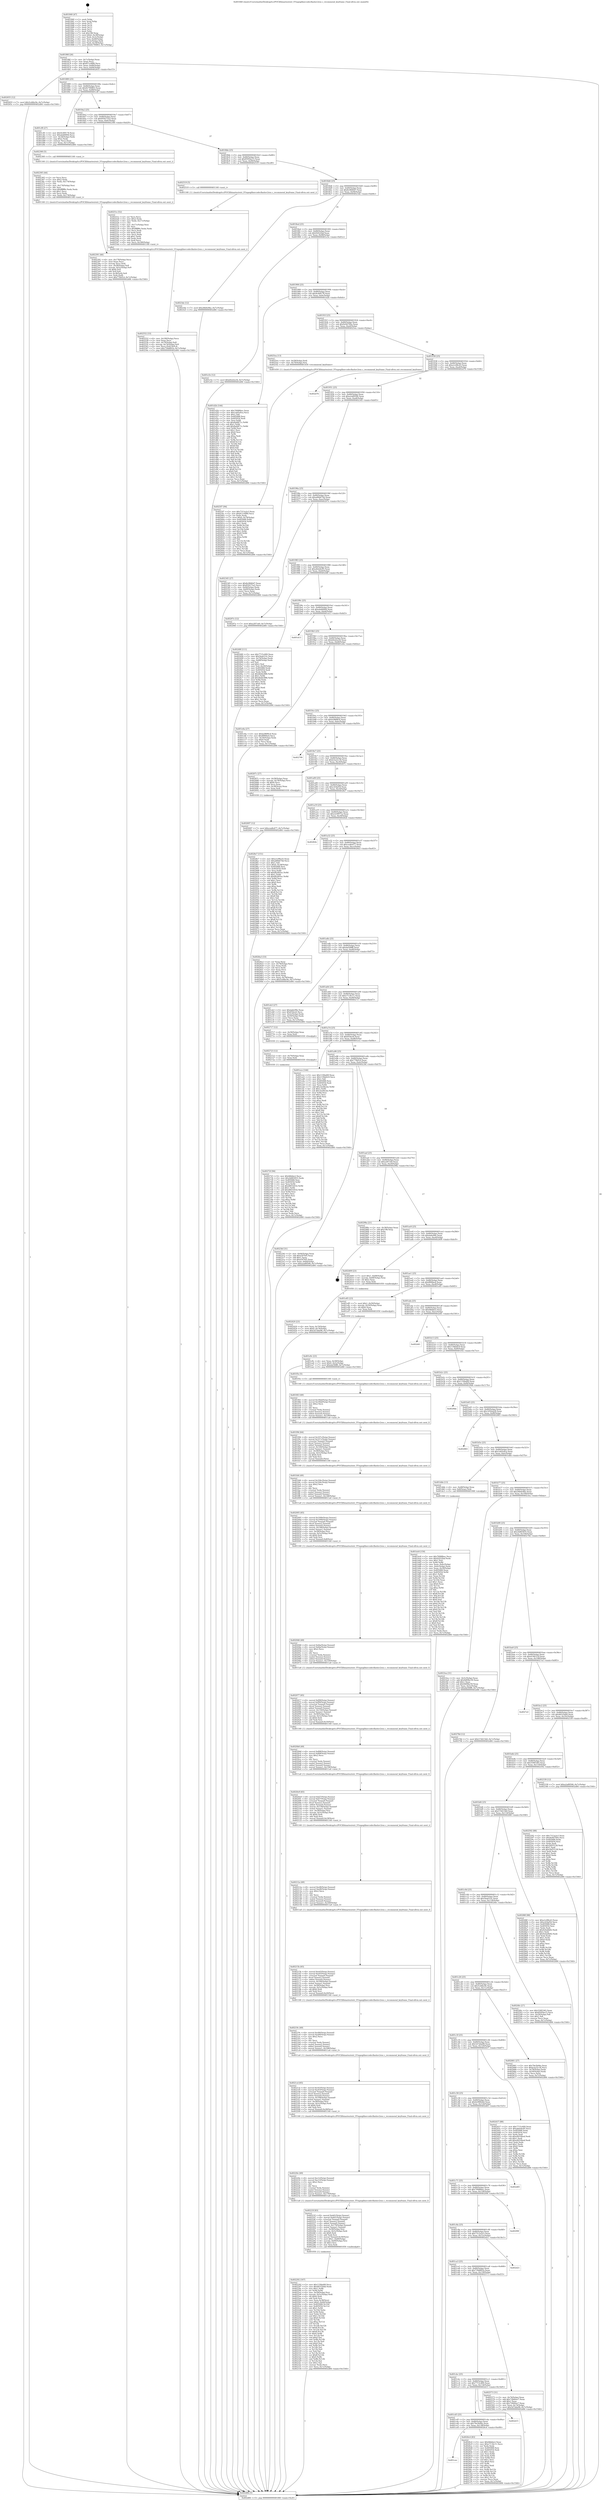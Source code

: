 digraph "0x401840" {
  label = "0x401840 (/mnt/c/Users/mathe/Desktop/tcc/POCII/binaries/extr_FFmpeglibavcodecflashsv2enc.c_recommend_keyframe_Final-ollvm.out::main(0))"
  labelloc = "t"
  node[shape=record]

  Entry [label="",width=0.3,height=0.3,shape=circle,fillcolor=black,style=filled]
  "0x40186f" [label="{
     0x40186f [26]\l
     | [instrs]\l
     &nbsp;&nbsp;0x40186f \<+3\>: mov -0x7c(%rbp),%eax\l
     &nbsp;&nbsp;0x401872 \<+2\>: mov %eax,%ecx\l
     &nbsp;&nbsp;0x401874 \<+6\>: sub $0x811e4f80,%ecx\l
     &nbsp;&nbsp;0x40187a \<+3\>: mov %eax,-0x80(%rbp)\l
     &nbsp;&nbsp;0x40187d \<+6\>: mov %ecx,-0x84(%rbp)\l
     &nbsp;&nbsp;0x401883 \<+6\>: je 0000000000402655 \<main+0xe15\>\l
  }"]
  "0x402655" [label="{
     0x402655 [12]\l
     | [instrs]\l
     &nbsp;&nbsp;0x402655 \<+7\>: movl $0x5cd4bc9e,-0x7c(%rbp)\l
     &nbsp;&nbsp;0x40265c \<+5\>: jmp 0000000000402d84 \<main+0x1544\>\l
  }"]
  "0x401889" [label="{
     0x401889 [25]\l
     | [instrs]\l
     &nbsp;&nbsp;0x401889 \<+5\>: jmp 000000000040188e \<main+0x4e\>\l
     &nbsp;&nbsp;0x40188e \<+3\>: mov -0x80(%rbp),%eax\l
     &nbsp;&nbsp;0x401891 \<+5\>: sub $0x82790803,%eax\l
     &nbsp;&nbsp;0x401896 \<+6\>: mov %eax,-0x88(%rbp)\l
     &nbsp;&nbsp;0x40189c \<+6\>: je 0000000000401cf8 \<main+0x4b8\>\l
  }"]
  Exit [label="",width=0.3,height=0.3,shape=circle,fillcolor=black,style=filled,peripheries=2]
  "0x401cf8" [label="{
     0x401cf8 [27]\l
     | [instrs]\l
     &nbsp;&nbsp;0x401cf8 \<+5\>: mov $0x9c49f178,%eax\l
     &nbsp;&nbsp;0x401cfd \<+5\>: mov $0xafa84064,%ecx\l
     &nbsp;&nbsp;0x401d02 \<+3\>: mov -0x34(%rbp),%edx\l
     &nbsp;&nbsp;0x401d05 \<+3\>: cmp $0x2,%edx\l
     &nbsp;&nbsp;0x401d08 \<+3\>: cmovne %ecx,%eax\l
     &nbsp;&nbsp;0x401d0b \<+3\>: mov %eax,-0x7c(%rbp)\l
     &nbsp;&nbsp;0x401d0e \<+5\>: jmp 0000000000402d84 \<main+0x1544\>\l
  }"]
  "0x4018a2" [label="{
     0x4018a2 [25]\l
     | [instrs]\l
     &nbsp;&nbsp;0x4018a2 \<+5\>: jmp 00000000004018a7 \<main+0x67\>\l
     &nbsp;&nbsp;0x4018a7 \<+3\>: mov -0x80(%rbp),%eax\l
     &nbsp;&nbsp;0x4018aa \<+5\>: sub $0x859275a5,%eax\l
     &nbsp;&nbsp;0x4018af \<+6\>: mov %eax,-0x8c(%rbp)\l
     &nbsp;&nbsp;0x4018b5 \<+6\>: je 0000000000402360 \<main+0xb20\>\l
  }"]
  "0x402d84" [label="{
     0x402d84 [5]\l
     | [instrs]\l
     &nbsp;&nbsp;0x402d84 \<+5\>: jmp 000000000040186f \<main+0x2f\>\l
  }"]
  "0x401840" [label="{
     0x401840 [47]\l
     | [instrs]\l
     &nbsp;&nbsp;0x401840 \<+1\>: push %rbp\l
     &nbsp;&nbsp;0x401841 \<+3\>: mov %rsp,%rbp\l
     &nbsp;&nbsp;0x401844 \<+2\>: push %r15\l
     &nbsp;&nbsp;0x401846 \<+2\>: push %r14\l
     &nbsp;&nbsp;0x401848 \<+2\>: push %r13\l
     &nbsp;&nbsp;0x40184a \<+2\>: push %r12\l
     &nbsp;&nbsp;0x40184c \<+1\>: push %rbx\l
     &nbsp;&nbsp;0x40184d \<+7\>: sub $0x198,%rsp\l
     &nbsp;&nbsp;0x401854 \<+7\>: movl $0x0,-0x38(%rbp)\l
     &nbsp;&nbsp;0x40185b \<+3\>: mov %edi,-0x3c(%rbp)\l
     &nbsp;&nbsp;0x40185e \<+4\>: mov %rsi,-0x48(%rbp)\l
     &nbsp;&nbsp;0x401862 \<+3\>: mov -0x3c(%rbp),%edi\l
     &nbsp;&nbsp;0x401865 \<+3\>: mov %edi,-0x34(%rbp)\l
     &nbsp;&nbsp;0x401868 \<+7\>: movl $0x82790803,-0x7c(%rbp)\l
  }"]
  "0x40272f" [label="{
     0x40272f [94]\l
     | [instrs]\l
     &nbsp;&nbsp;0x40272f \<+5\>: mov $0xfdbbbe2,%ecx\l
     &nbsp;&nbsp;0x402734 \<+5\>: mov $0x2b865835,%edx\l
     &nbsp;&nbsp;0x402739 \<+7\>: mov 0x405068,%esi\l
     &nbsp;&nbsp;0x402740 \<+8\>: mov 0x405054,%r8d\l
     &nbsp;&nbsp;0x402748 \<+3\>: mov %esi,%r9d\l
     &nbsp;&nbsp;0x40274b \<+7\>: sub $0x4801b032,%r9d\l
     &nbsp;&nbsp;0x402752 \<+4\>: sub $0x1,%r9d\l
     &nbsp;&nbsp;0x402756 \<+7\>: add $0x4801b032,%r9d\l
     &nbsp;&nbsp;0x40275d \<+4\>: imul %r9d,%esi\l
     &nbsp;&nbsp;0x402761 \<+3\>: and $0x1,%esi\l
     &nbsp;&nbsp;0x402764 \<+3\>: cmp $0x0,%esi\l
     &nbsp;&nbsp;0x402767 \<+4\>: sete %r10b\l
     &nbsp;&nbsp;0x40276b \<+4\>: cmp $0xa,%r8d\l
     &nbsp;&nbsp;0x40276f \<+4\>: setl %r11b\l
     &nbsp;&nbsp;0x402773 \<+3\>: mov %r10b,%bl\l
     &nbsp;&nbsp;0x402776 \<+3\>: and %r11b,%bl\l
     &nbsp;&nbsp;0x402779 \<+3\>: xor %r11b,%r10b\l
     &nbsp;&nbsp;0x40277c \<+3\>: or %r10b,%bl\l
     &nbsp;&nbsp;0x40277f \<+3\>: test $0x1,%bl\l
     &nbsp;&nbsp;0x402782 \<+3\>: cmovne %edx,%ecx\l
     &nbsp;&nbsp;0x402785 \<+3\>: mov %ecx,-0x7c(%rbp)\l
     &nbsp;&nbsp;0x402788 \<+5\>: jmp 0000000000402d84 \<main+0x1544\>\l
  }"]
  "0x402360" [label="{
     0x402360 [5]\l
     | [instrs]\l
     &nbsp;&nbsp;0x402360 \<+5\>: call 0000000000401160 \<next_i\>\l
     | [calls]\l
     &nbsp;&nbsp;0x401160 \{1\} (/mnt/c/Users/mathe/Desktop/tcc/POCII/binaries/extr_FFmpeglibavcodecflashsv2enc.c_recommend_keyframe_Final-ollvm.out::next_i)\l
  }"]
  "0x4018bb" [label="{
     0x4018bb [25]\l
     | [instrs]\l
     &nbsp;&nbsp;0x4018bb \<+5\>: jmp 00000000004018c0 \<main+0x80\>\l
     &nbsp;&nbsp;0x4018c0 \<+3\>: mov -0x80(%rbp),%eax\l
     &nbsp;&nbsp;0x4018c3 \<+5\>: sub $0x8595be15,%eax\l
     &nbsp;&nbsp;0x4018c8 \<+6\>: mov %eax,-0x90(%rbp)\l
     &nbsp;&nbsp;0x4018ce \<+6\>: je 0000000000402519 \<main+0xcd9\>\l
  }"]
  "0x402723" [label="{
     0x402723 [12]\l
     | [instrs]\l
     &nbsp;&nbsp;0x402723 \<+4\>: mov -0x70(%rbp),%rax\l
     &nbsp;&nbsp;0x402727 \<+3\>: mov %rax,%rdi\l
     &nbsp;&nbsp;0x40272a \<+5\>: call 0000000000401030 \<free@plt\>\l
     | [calls]\l
     &nbsp;&nbsp;0x401030 \{1\} (unknown)\l
  }"]
  "0x402519" [label="{
     0x402519 [5]\l
     | [instrs]\l
     &nbsp;&nbsp;0x402519 \<+5\>: call 0000000000401160 \<next_i\>\l
     | [calls]\l
     &nbsp;&nbsp;0x401160 \{1\} (/mnt/c/Users/mathe/Desktop/tcc/POCII/binaries/extr_FFmpeglibavcodecflashsv2enc.c_recommend_keyframe_Final-ollvm.out::next_i)\l
  }"]
  "0x4018d4" [label="{
     0x4018d4 [25]\l
     | [instrs]\l
     &nbsp;&nbsp;0x4018d4 \<+5\>: jmp 00000000004018d9 \<main+0x99\>\l
     &nbsp;&nbsp;0x4018d9 \<+3\>: mov -0x80(%rbp),%eax\l
     &nbsp;&nbsp;0x4018dc \<+5\>: sub $0x8c0840d7,%eax\l
     &nbsp;&nbsp;0x4018e1 \<+6\>: mov %eax,-0x94(%rbp)\l
     &nbsp;&nbsp;0x4018e7 \<+6\>: je 00000000004023de \<main+0xb9e\>\l
  }"]
  "0x401cee" [label="{
     0x401cee\l
  }", style=dashed]
  "0x4023de" [label="{
     0x4023de [12]\l
     | [instrs]\l
     &nbsp;&nbsp;0x4023de \<+7\>: movl $0x26b0e9be,-0x7c(%rbp)\l
     &nbsp;&nbsp;0x4023e5 \<+5\>: jmp 0000000000402d84 \<main+0x1544\>\l
  }"]
  "0x4018ed" [label="{
     0x4018ed [25]\l
     | [instrs]\l
     &nbsp;&nbsp;0x4018ed \<+5\>: jmp 00000000004018f2 \<main+0xb2\>\l
     &nbsp;&nbsp;0x4018f2 \<+3\>: mov -0x80(%rbp),%eax\l
     &nbsp;&nbsp;0x4018f5 \<+5\>: sub $0x92f220af,%eax\l
     &nbsp;&nbsp;0x4018fa \<+6\>: mov %eax,-0x98(%rbp)\l
     &nbsp;&nbsp;0x401900 \<+6\>: je 0000000000401e5e \<main+0x61e\>\l
  }"]
  "0x4026c4" [label="{
     0x4026c4 [83]\l
     | [instrs]\l
     &nbsp;&nbsp;0x4026c4 \<+5\>: mov $0xfdbbbe2,%eax\l
     &nbsp;&nbsp;0x4026c9 \<+5\>: mov $0xe7134c11,%ecx\l
     &nbsp;&nbsp;0x4026ce \<+2\>: xor %edx,%edx\l
     &nbsp;&nbsp;0x4026d0 \<+7\>: mov 0x405068,%esi\l
     &nbsp;&nbsp;0x4026d7 \<+7\>: mov 0x405054,%edi\l
     &nbsp;&nbsp;0x4026de \<+3\>: sub $0x1,%edx\l
     &nbsp;&nbsp;0x4026e1 \<+3\>: mov %esi,%r8d\l
     &nbsp;&nbsp;0x4026e4 \<+3\>: add %edx,%r8d\l
     &nbsp;&nbsp;0x4026e7 \<+4\>: imul %r8d,%esi\l
     &nbsp;&nbsp;0x4026eb \<+3\>: and $0x1,%esi\l
     &nbsp;&nbsp;0x4026ee \<+3\>: cmp $0x0,%esi\l
     &nbsp;&nbsp;0x4026f1 \<+4\>: sete %r9b\l
     &nbsp;&nbsp;0x4026f5 \<+3\>: cmp $0xa,%edi\l
     &nbsp;&nbsp;0x4026f8 \<+4\>: setl %r10b\l
     &nbsp;&nbsp;0x4026fc \<+3\>: mov %r9b,%r11b\l
     &nbsp;&nbsp;0x4026ff \<+3\>: and %r10b,%r11b\l
     &nbsp;&nbsp;0x402702 \<+3\>: xor %r10b,%r9b\l
     &nbsp;&nbsp;0x402705 \<+3\>: or %r9b,%r11b\l
     &nbsp;&nbsp;0x402708 \<+4\>: test $0x1,%r11b\l
     &nbsp;&nbsp;0x40270c \<+3\>: cmovne %ecx,%eax\l
     &nbsp;&nbsp;0x40270f \<+3\>: mov %eax,-0x7c(%rbp)\l
     &nbsp;&nbsp;0x402712 \<+5\>: jmp 0000000000402d84 \<main+0x1544\>\l
  }"]
  "0x401e5e" [label="{
     0x401e5e [12]\l
     | [instrs]\l
     &nbsp;&nbsp;0x401e5e \<+7\>: movl $0xb0ed2a34,-0x7c(%rbp)\l
     &nbsp;&nbsp;0x401e65 \<+5\>: jmp 0000000000402d84 \<main+0x1544\>\l
  }"]
  "0x401906" [label="{
     0x401906 [25]\l
     | [instrs]\l
     &nbsp;&nbsp;0x401906 \<+5\>: jmp 000000000040190b \<main+0xcb\>\l
     &nbsp;&nbsp;0x40190b \<+3\>: mov -0x80(%rbp),%eax\l
     &nbsp;&nbsp;0x40190e \<+5\>: sub $0x9c49f178,%eax\l
     &nbsp;&nbsp;0x401913 \<+6\>: mov %eax,-0x9c(%rbp)\l
     &nbsp;&nbsp;0x401919 \<+6\>: je 0000000000401d2b \<main+0x4eb\>\l
  }"]
  "0x401cd5" [label="{
     0x401cd5 [25]\l
     | [instrs]\l
     &nbsp;&nbsp;0x401cd5 \<+5\>: jmp 0000000000401cda \<main+0x49a\>\l
     &nbsp;&nbsp;0x401cda \<+3\>: mov -0x80(%rbp),%eax\l
     &nbsp;&nbsp;0x401cdd \<+5\>: sub $0x79e5b94a,%eax\l
     &nbsp;&nbsp;0x401ce2 \<+6\>: mov %eax,-0x138(%rbp)\l
     &nbsp;&nbsp;0x401ce8 \<+6\>: je 00000000004026c4 \<main+0xe84\>\l
  }"]
  "0x401d2b" [label="{
     0x401d2b [144]\l
     | [instrs]\l
     &nbsp;&nbsp;0x401d2b \<+5\>: mov $0x70088bec,%eax\l
     &nbsp;&nbsp;0x401d30 \<+5\>: mov $0x1dd5e9ca,%ecx\l
     &nbsp;&nbsp;0x401d35 \<+2\>: mov $0x1,%dl\l
     &nbsp;&nbsp;0x401d37 \<+7\>: mov 0x405068,%esi\l
     &nbsp;&nbsp;0x401d3e \<+7\>: mov 0x405054,%edi\l
     &nbsp;&nbsp;0x401d45 \<+3\>: mov %esi,%r8d\l
     &nbsp;&nbsp;0x401d48 \<+7\>: sub $0x8afd871c,%r8d\l
     &nbsp;&nbsp;0x401d4f \<+4\>: sub $0x1,%r8d\l
     &nbsp;&nbsp;0x401d53 \<+7\>: add $0x8afd871c,%r8d\l
     &nbsp;&nbsp;0x401d5a \<+4\>: imul %r8d,%esi\l
     &nbsp;&nbsp;0x401d5e \<+3\>: and $0x1,%esi\l
     &nbsp;&nbsp;0x401d61 \<+3\>: cmp $0x0,%esi\l
     &nbsp;&nbsp;0x401d64 \<+4\>: sete %r9b\l
     &nbsp;&nbsp;0x401d68 \<+3\>: cmp $0xa,%edi\l
     &nbsp;&nbsp;0x401d6b \<+4\>: setl %r10b\l
     &nbsp;&nbsp;0x401d6f \<+3\>: mov %r9b,%r11b\l
     &nbsp;&nbsp;0x401d72 \<+4\>: xor $0xff,%r11b\l
     &nbsp;&nbsp;0x401d76 \<+3\>: mov %r10b,%bl\l
     &nbsp;&nbsp;0x401d79 \<+3\>: xor $0xff,%bl\l
     &nbsp;&nbsp;0x401d7c \<+3\>: xor $0x0,%dl\l
     &nbsp;&nbsp;0x401d7f \<+3\>: mov %r11b,%r14b\l
     &nbsp;&nbsp;0x401d82 \<+4\>: and $0x0,%r14b\l
     &nbsp;&nbsp;0x401d86 \<+3\>: and %dl,%r9b\l
     &nbsp;&nbsp;0x401d89 \<+3\>: mov %bl,%r15b\l
     &nbsp;&nbsp;0x401d8c \<+4\>: and $0x0,%r15b\l
     &nbsp;&nbsp;0x401d90 \<+3\>: and %dl,%r10b\l
     &nbsp;&nbsp;0x401d93 \<+3\>: or %r9b,%r14b\l
     &nbsp;&nbsp;0x401d96 \<+3\>: or %r10b,%r15b\l
     &nbsp;&nbsp;0x401d99 \<+3\>: xor %r15b,%r14b\l
     &nbsp;&nbsp;0x401d9c \<+3\>: or %bl,%r11b\l
     &nbsp;&nbsp;0x401d9f \<+4\>: xor $0xff,%r11b\l
     &nbsp;&nbsp;0x401da3 \<+3\>: or $0x0,%dl\l
     &nbsp;&nbsp;0x401da6 \<+3\>: and %dl,%r11b\l
     &nbsp;&nbsp;0x401da9 \<+3\>: or %r11b,%r14b\l
     &nbsp;&nbsp;0x401dac \<+4\>: test $0x1,%r14b\l
     &nbsp;&nbsp;0x401db0 \<+3\>: cmovne %ecx,%eax\l
     &nbsp;&nbsp;0x401db3 \<+3\>: mov %eax,-0x7c(%rbp)\l
     &nbsp;&nbsp;0x401db6 \<+5\>: jmp 0000000000402d84 \<main+0x1544\>\l
  }"]
  "0x40191f" [label="{
     0x40191f [25]\l
     | [instrs]\l
     &nbsp;&nbsp;0x40191f \<+5\>: jmp 0000000000401924 \<main+0xe4\>\l
     &nbsp;&nbsp;0x401924 \<+3\>: mov -0x80(%rbp),%eax\l
     &nbsp;&nbsp;0x401927 \<+5\>: sub $0x9e9d700a,%eax\l
     &nbsp;&nbsp;0x40192c \<+6\>: mov %eax,-0xa0(%rbp)\l
     &nbsp;&nbsp;0x401932 \<+6\>: je 00000000004025ea \<main+0xdaa\>\l
  }"]
  "0x402d15" [label="{
     0x402d15\l
  }", style=dashed]
  "0x4025ea" [label="{
     0x4025ea [13]\l
     | [instrs]\l
     &nbsp;&nbsp;0x4025ea \<+4\>: mov -0x58(%rbp),%rdi\l
     &nbsp;&nbsp;0x4025ee \<+4\>: mov -0x70(%rbp),%rsi\l
     &nbsp;&nbsp;0x4025f2 \<+5\>: call 0000000000401450 \<recommend_keyframe\>\l
     | [calls]\l
     &nbsp;&nbsp;0x401450 \{1\} (/mnt/c/Users/mathe/Desktop/tcc/POCII/binaries/extr_FFmpeglibavcodecflashsv2enc.c_recommend_keyframe_Final-ollvm.out::recommend_keyframe)\l
  }"]
  "0x401938" [label="{
     0x401938 [25]\l
     | [instrs]\l
     &nbsp;&nbsp;0x401938 \<+5\>: jmp 000000000040193d \<main+0xfd\>\l
     &nbsp;&nbsp;0x40193d \<+3\>: mov -0x80(%rbp),%eax\l
     &nbsp;&nbsp;0x401940 \<+5\>: sub $0xa1e98cd3,%eax\l
     &nbsp;&nbsp;0x401945 \<+6\>: mov %eax,-0xa4(%rbp)\l
     &nbsp;&nbsp;0x40194b \<+6\>: je 0000000000402d76 \<main+0x1536\>\l
  }"]
  "0x402697" [label="{
     0x402697 [12]\l
     | [instrs]\l
     &nbsp;&nbsp;0x402697 \<+7\>: movl $0xcea8e477,-0x7c(%rbp)\l
     &nbsp;&nbsp;0x40269e \<+5\>: jmp 0000000000402d84 \<main+0x1544\>\l
  }"]
  "0x402d76" [label="{
     0x402d76\l
  }", style=dashed]
  "0x401951" [label="{
     0x401951 [25]\l
     | [instrs]\l
     &nbsp;&nbsp;0x401951 \<+5\>: jmp 0000000000401956 \<main+0x116\>\l
     &nbsp;&nbsp;0x401956 \<+3\>: mov -0x80(%rbp),%eax\l
     &nbsp;&nbsp;0x401959 \<+5\>: sub $0xa2a89506,%eax\l
     &nbsp;&nbsp;0x40195e \<+6\>: mov %eax,-0xa8(%rbp)\l
     &nbsp;&nbsp;0x401964 \<+6\>: je 0000000000402345 \<main+0xb05\>\l
  }"]
  "0x4025f7" [label="{
     0x4025f7 [94]\l
     | [instrs]\l
     &nbsp;&nbsp;0x4025f7 \<+5\>: mov $0x7312a2e3,%eax\l
     &nbsp;&nbsp;0x4025fc \<+5\>: mov $0x811e4f80,%ecx\l
     &nbsp;&nbsp;0x402601 \<+2\>: xor %edx,%edx\l
     &nbsp;&nbsp;0x402603 \<+7\>: movl $0x0,-0x78(%rbp)\l
     &nbsp;&nbsp;0x40260a \<+8\>: mov 0x405068,%r8d\l
     &nbsp;&nbsp;0x402612 \<+8\>: mov 0x405054,%r9d\l
     &nbsp;&nbsp;0x40261a \<+3\>: sub $0x1,%edx\l
     &nbsp;&nbsp;0x40261d \<+3\>: mov %r8d,%r10d\l
     &nbsp;&nbsp;0x402620 \<+3\>: add %edx,%r10d\l
     &nbsp;&nbsp;0x402623 \<+4\>: imul %r10d,%r8d\l
     &nbsp;&nbsp;0x402627 \<+4\>: and $0x1,%r8d\l
     &nbsp;&nbsp;0x40262b \<+4\>: cmp $0x0,%r8d\l
     &nbsp;&nbsp;0x40262f \<+4\>: sete %r11b\l
     &nbsp;&nbsp;0x402633 \<+4\>: cmp $0xa,%r9d\l
     &nbsp;&nbsp;0x402637 \<+3\>: setl %bl\l
     &nbsp;&nbsp;0x40263a \<+3\>: mov %r11b,%r14b\l
     &nbsp;&nbsp;0x40263d \<+3\>: and %bl,%r14b\l
     &nbsp;&nbsp;0x402640 \<+3\>: xor %bl,%r11b\l
     &nbsp;&nbsp;0x402643 \<+3\>: or %r11b,%r14b\l
     &nbsp;&nbsp;0x402646 \<+4\>: test $0x1,%r14b\l
     &nbsp;&nbsp;0x40264a \<+3\>: cmovne %ecx,%eax\l
     &nbsp;&nbsp;0x40264d \<+3\>: mov %eax,-0x7c(%rbp)\l
     &nbsp;&nbsp;0x402650 \<+5\>: jmp 0000000000402d84 \<main+0x1544\>\l
  }"]
  "0x402345" [label="{
     0x402345 [27]\l
     | [instrs]\l
     &nbsp;&nbsp;0x402345 \<+5\>: mov $0x8c0840d7,%eax\l
     &nbsp;&nbsp;0x40234a \<+5\>: mov $0x859275a5,%ecx\l
     &nbsp;&nbsp;0x40234f \<+3\>: mov -0x64(%rbp),%edx\l
     &nbsp;&nbsp;0x402352 \<+3\>: cmp -0x60(%rbp),%edx\l
     &nbsp;&nbsp;0x402355 \<+3\>: cmovl %ecx,%eax\l
     &nbsp;&nbsp;0x402358 \<+3\>: mov %eax,-0x7c(%rbp)\l
     &nbsp;&nbsp;0x40235b \<+5\>: jmp 0000000000402d84 \<main+0x1544\>\l
  }"]
  "0x40196a" [label="{
     0x40196a [25]\l
     | [instrs]\l
     &nbsp;&nbsp;0x40196a \<+5\>: jmp 000000000040196f \<main+0x12f\>\l
     &nbsp;&nbsp;0x40196f \<+3\>: mov -0x80(%rbp),%eax\l
     &nbsp;&nbsp;0x401972 \<+5\>: sub $0xa66b674d,%eax\l
     &nbsp;&nbsp;0x401977 \<+6\>: mov %eax,-0xac(%rbp)\l
     &nbsp;&nbsp;0x40197d \<+6\>: je 000000000040297e \<main+0x113e\>\l
  }"]
  "0x401cbc" [label="{
     0x401cbc [25]\l
     | [instrs]\l
     &nbsp;&nbsp;0x401cbc \<+5\>: jmp 0000000000401cc1 \<main+0x481\>\l
     &nbsp;&nbsp;0x401cc1 \<+3\>: mov -0x80(%rbp),%eax\l
     &nbsp;&nbsp;0x401cc4 \<+5\>: sub $0x7715c400,%eax\l
     &nbsp;&nbsp;0x401cc9 \<+6\>: mov %eax,-0x134(%rbp)\l
     &nbsp;&nbsp;0x401ccf \<+6\>: je 0000000000402d15 \<main+0x14d5\>\l
  }"]
  "0x40297e" [label="{
     0x40297e [12]\l
     | [instrs]\l
     &nbsp;&nbsp;0x40297e \<+7\>: movl $0xa287cb0,-0x7c(%rbp)\l
     &nbsp;&nbsp;0x402985 \<+5\>: jmp 0000000000402d84 \<main+0x1544\>\l
  }"]
  "0x401983" [label="{
     0x401983 [25]\l
     | [instrs]\l
     &nbsp;&nbsp;0x401983 \<+5\>: jmp 0000000000401988 \<main+0x148\>\l
     &nbsp;&nbsp;0x401988 \<+3\>: mov -0x80(%rbp),%eax\l
     &nbsp;&nbsp;0x40198b \<+5\>: sub $0xa8eb4e95,%eax\l
     &nbsp;&nbsp;0x401990 \<+6\>: mov %eax,-0xb0(%rbp)\l
     &nbsp;&nbsp;0x401996 \<+6\>: je 000000000040248f \<main+0xc4f\>\l
  }"]
  "0x402573" [label="{
     0x402573 [31]\l
     | [instrs]\l
     &nbsp;&nbsp;0x402573 \<+3\>: mov -0x74(%rbp),%eax\l
     &nbsp;&nbsp;0x402576 \<+5\>: add $0x72840ee7,%eax\l
     &nbsp;&nbsp;0x40257b \<+3\>: add $0x1,%eax\l
     &nbsp;&nbsp;0x40257e \<+5\>: sub $0x72840ee7,%eax\l
     &nbsp;&nbsp;0x402583 \<+3\>: mov %eax,-0x74(%rbp)\l
     &nbsp;&nbsp;0x402586 \<+7\>: movl $0x5d7dda98,-0x7c(%rbp)\l
     &nbsp;&nbsp;0x40258d \<+5\>: jmp 0000000000402d84 \<main+0x1544\>\l
  }"]
  "0x40248f" [label="{
     0x40248f [111]\l
     | [instrs]\l
     &nbsp;&nbsp;0x40248f \<+5\>: mov $0x7715c400,%eax\l
     &nbsp;&nbsp;0x402494 \<+5\>: mov $0x5bab51fc,%ecx\l
     &nbsp;&nbsp;0x402499 \<+3\>: mov -0x74(%rbp),%edx\l
     &nbsp;&nbsp;0x40249c \<+3\>: cmp -0x68(%rbp),%edx\l
     &nbsp;&nbsp;0x40249f \<+4\>: setl %sil\l
     &nbsp;&nbsp;0x4024a3 \<+4\>: and $0x1,%sil\l
     &nbsp;&nbsp;0x4024a7 \<+4\>: mov %sil,-0x29(%rbp)\l
     &nbsp;&nbsp;0x4024ab \<+7\>: mov 0x405068,%edx\l
     &nbsp;&nbsp;0x4024b2 \<+7\>: mov 0x405054,%edi\l
     &nbsp;&nbsp;0x4024b9 \<+3\>: mov %edx,%r8d\l
     &nbsp;&nbsp;0x4024bc \<+7\>: sub $0x4b4dc886,%r8d\l
     &nbsp;&nbsp;0x4024c3 \<+4\>: sub $0x1,%r8d\l
     &nbsp;&nbsp;0x4024c7 \<+7\>: add $0x4b4dc886,%r8d\l
     &nbsp;&nbsp;0x4024ce \<+4\>: imul %r8d,%edx\l
     &nbsp;&nbsp;0x4024d2 \<+3\>: and $0x1,%edx\l
     &nbsp;&nbsp;0x4024d5 \<+3\>: cmp $0x0,%edx\l
     &nbsp;&nbsp;0x4024d8 \<+4\>: sete %sil\l
     &nbsp;&nbsp;0x4024dc \<+3\>: cmp $0xa,%edi\l
     &nbsp;&nbsp;0x4024df \<+4\>: setl %r9b\l
     &nbsp;&nbsp;0x4024e3 \<+3\>: mov %sil,%r10b\l
     &nbsp;&nbsp;0x4024e6 \<+3\>: and %r9b,%r10b\l
     &nbsp;&nbsp;0x4024e9 \<+3\>: xor %r9b,%sil\l
     &nbsp;&nbsp;0x4024ec \<+3\>: or %sil,%r10b\l
     &nbsp;&nbsp;0x4024ef \<+4\>: test $0x1,%r10b\l
     &nbsp;&nbsp;0x4024f3 \<+3\>: cmovne %ecx,%eax\l
     &nbsp;&nbsp;0x4024f6 \<+3\>: mov %eax,-0x7c(%rbp)\l
     &nbsp;&nbsp;0x4024f9 \<+5\>: jmp 0000000000402d84 \<main+0x1544\>\l
  }"]
  "0x40199c" [label="{
     0x40199c [25]\l
     | [instrs]\l
     &nbsp;&nbsp;0x40199c \<+5\>: jmp 00000000004019a1 \<main+0x161\>\l
     &nbsp;&nbsp;0x4019a1 \<+3\>: mov -0x80(%rbp),%eax\l
     &nbsp;&nbsp;0x4019a4 \<+5\>: sub $0xafa84064,%eax\l
     &nbsp;&nbsp;0x4019a9 \<+6\>: mov %eax,-0xb4(%rbp)\l
     &nbsp;&nbsp;0x4019af \<+6\>: je 0000000000401d13 \<main+0x4d3\>\l
  }"]
  "0x401ca3" [label="{
     0x401ca3 [25]\l
     | [instrs]\l
     &nbsp;&nbsp;0x401ca3 \<+5\>: jmp 0000000000401ca8 \<main+0x468\>\l
     &nbsp;&nbsp;0x401ca8 \<+3\>: mov -0x80(%rbp),%eax\l
     &nbsp;&nbsp;0x401cab \<+5\>: sub $0x739d891b,%eax\l
     &nbsp;&nbsp;0x401cb0 \<+6\>: mov %eax,-0x130(%rbp)\l
     &nbsp;&nbsp;0x401cb6 \<+6\>: je 0000000000402573 \<main+0xd33\>\l
  }"]
  "0x401d13" [label="{
     0x401d13\l
  }", style=dashed]
  "0x4019b5" [label="{
     0x4019b5 [25]\l
     | [instrs]\l
     &nbsp;&nbsp;0x4019b5 \<+5\>: jmp 00000000004019ba \<main+0x17a\>\l
     &nbsp;&nbsp;0x4019ba \<+3\>: mov -0x80(%rbp),%eax\l
     &nbsp;&nbsp;0x4019bd \<+5\>: sub $0xb0ed2a34,%eax\l
     &nbsp;&nbsp;0x4019c2 \<+6\>: mov %eax,-0xb8(%rbp)\l
     &nbsp;&nbsp;0x4019c8 \<+6\>: je 0000000000401e6a \<main+0x62a\>\l
  }"]
  "0x402d21" [label="{
     0x402d21\l
  }", style=dashed]
  "0x401e6a" [label="{
     0x401e6a [27]\l
     | [instrs]\l
     &nbsp;&nbsp;0x401e6a \<+5\>: mov $0xb286f6c4,%eax\l
     &nbsp;&nbsp;0x401e6f \<+5\>: mov $0xf890be4,%ecx\l
     &nbsp;&nbsp;0x401e74 \<+3\>: mov -0x30(%rbp),%edx\l
     &nbsp;&nbsp;0x401e77 \<+3\>: cmp $0x0,%edx\l
     &nbsp;&nbsp;0x401e7a \<+3\>: cmove %ecx,%eax\l
     &nbsp;&nbsp;0x401e7d \<+3\>: mov %eax,-0x7c(%rbp)\l
     &nbsp;&nbsp;0x401e80 \<+5\>: jmp 0000000000402d84 \<main+0x1544\>\l
  }"]
  "0x4019ce" [label="{
     0x4019ce [25]\l
     | [instrs]\l
     &nbsp;&nbsp;0x4019ce \<+5\>: jmp 00000000004019d3 \<main+0x193\>\l
     &nbsp;&nbsp;0x4019d3 \<+3\>: mov -0x80(%rbp),%eax\l
     &nbsp;&nbsp;0x4019d6 \<+5\>: sub $0xb286f6c4,%eax\l
     &nbsp;&nbsp;0x4019db \<+6\>: mov %eax,-0xbc(%rbp)\l
     &nbsp;&nbsp;0x4019e1 \<+6\>: je 0000000000402799 \<main+0xf59\>\l
  }"]
  "0x401c8a" [label="{
     0x401c8a [25]\l
     | [instrs]\l
     &nbsp;&nbsp;0x401c8a \<+5\>: jmp 0000000000401c8f \<main+0x44f\>\l
     &nbsp;&nbsp;0x401c8f \<+3\>: mov -0x80(%rbp),%eax\l
     &nbsp;&nbsp;0x401c92 \<+5\>: sub $0x7312a2e3,%eax\l
     &nbsp;&nbsp;0x401c97 \<+6\>: mov %eax,-0x12c(%rbp)\l
     &nbsp;&nbsp;0x401c9d \<+6\>: je 0000000000402d21 \<main+0x14e1\>\l
  }"]
  "0x402799" [label="{
     0x402799\l
  }", style=dashed]
  "0x4019e7" [label="{
     0x4019e7 [25]\l
     | [instrs]\l
     &nbsp;&nbsp;0x4019e7 \<+5\>: jmp 00000000004019ec \<main+0x1ac\>\l
     &nbsp;&nbsp;0x4019ec \<+3\>: mov -0x80(%rbp),%eax\l
     &nbsp;&nbsp;0x4019ef \<+5\>: sub $0xb3a22c34,%eax\l
     &nbsp;&nbsp;0x4019f4 \<+6\>: mov %eax,-0xc0(%rbp)\l
     &nbsp;&nbsp;0x4019fa \<+6\>: je 000000000040267c \<main+0xe3c\>\l
  }"]
  "0x40299f" [label="{
     0x40299f\l
  }", style=dashed]
  "0x40267c" [label="{
     0x40267c [27]\l
     | [instrs]\l
     &nbsp;&nbsp;0x40267c \<+4\>: mov -0x58(%rbp),%rax\l
     &nbsp;&nbsp;0x402680 \<+4\>: movslq -0x78(%rbp),%rcx\l
     &nbsp;&nbsp;0x402684 \<+4\>: shl $0x6,%rcx\l
     &nbsp;&nbsp;0x402688 \<+3\>: add %rcx,%rax\l
     &nbsp;&nbsp;0x40268b \<+4\>: mov 0x38(%rax),%rax\l
     &nbsp;&nbsp;0x40268f \<+3\>: mov %rax,%rdi\l
     &nbsp;&nbsp;0x402692 \<+5\>: call 0000000000401030 \<free@plt\>\l
     | [calls]\l
     &nbsp;&nbsp;0x401030 \{1\} (unknown)\l
  }"]
  "0x401a00" [label="{
     0x401a00 [25]\l
     | [instrs]\l
     &nbsp;&nbsp;0x401a00 \<+5\>: jmp 0000000000401a05 \<main+0x1c5\>\l
     &nbsp;&nbsp;0x401a05 \<+3\>: mov -0x80(%rbp),%eax\l
     &nbsp;&nbsp;0x401a08 \<+5\>: sub $0xc43faf54,%eax\l
     &nbsp;&nbsp;0x401a0d \<+6\>: mov %eax,-0xc4(%rbp)\l
     &nbsp;&nbsp;0x401a13 \<+6\>: je 00000000004028e7 \<main+0x10a7\>\l
  }"]
  "0x401c71" [label="{
     0x401c71 [25]\l
     | [instrs]\l
     &nbsp;&nbsp;0x401c71 \<+5\>: jmp 0000000000401c76 \<main+0x436\>\l
     &nbsp;&nbsp;0x401c76 \<+3\>: mov -0x80(%rbp),%eax\l
     &nbsp;&nbsp;0x401c79 \<+5\>: sub $0x70088bec,%eax\l
     &nbsp;&nbsp;0x401c7e \<+6\>: mov %eax,-0x128(%rbp)\l
     &nbsp;&nbsp;0x401c84 \<+6\>: je 000000000040299f \<main+0x115f\>\l
  }"]
  "0x4028e7" [label="{
     0x4028e7 [151]\l
     | [instrs]\l
     &nbsp;&nbsp;0x4028e7 \<+5\>: mov $0xa1e98cd3,%eax\l
     &nbsp;&nbsp;0x4028ec \<+5\>: mov $0xa66b674d,%ecx\l
     &nbsp;&nbsp;0x4028f1 \<+2\>: mov $0x1,%dl\l
     &nbsp;&nbsp;0x4028f3 \<+7\>: movl $0x0,-0x38(%rbp)\l
     &nbsp;&nbsp;0x4028fa \<+7\>: mov 0x405068,%esi\l
     &nbsp;&nbsp;0x402901 \<+7\>: mov 0x405054,%edi\l
     &nbsp;&nbsp;0x402908 \<+3\>: mov %esi,%r8d\l
     &nbsp;&nbsp;0x40290b \<+7\>: add $0xf82d93ec,%r8d\l
     &nbsp;&nbsp;0x402912 \<+4\>: sub $0x1,%r8d\l
     &nbsp;&nbsp;0x402916 \<+7\>: sub $0xf82d93ec,%r8d\l
     &nbsp;&nbsp;0x40291d \<+4\>: imul %r8d,%esi\l
     &nbsp;&nbsp;0x402921 \<+3\>: and $0x1,%esi\l
     &nbsp;&nbsp;0x402924 \<+3\>: cmp $0x0,%esi\l
     &nbsp;&nbsp;0x402927 \<+4\>: sete %r9b\l
     &nbsp;&nbsp;0x40292b \<+3\>: cmp $0xa,%edi\l
     &nbsp;&nbsp;0x40292e \<+4\>: setl %r10b\l
     &nbsp;&nbsp;0x402932 \<+3\>: mov %r9b,%r11b\l
     &nbsp;&nbsp;0x402935 \<+4\>: xor $0xff,%r11b\l
     &nbsp;&nbsp;0x402939 \<+3\>: mov %r10b,%bl\l
     &nbsp;&nbsp;0x40293c \<+3\>: xor $0xff,%bl\l
     &nbsp;&nbsp;0x40293f \<+3\>: xor $0x1,%dl\l
     &nbsp;&nbsp;0x402942 \<+3\>: mov %r11b,%r14b\l
     &nbsp;&nbsp;0x402945 \<+4\>: and $0xff,%r14b\l
     &nbsp;&nbsp;0x402949 \<+3\>: and %dl,%r9b\l
     &nbsp;&nbsp;0x40294c \<+3\>: mov %bl,%r15b\l
     &nbsp;&nbsp;0x40294f \<+4\>: and $0xff,%r15b\l
     &nbsp;&nbsp;0x402953 \<+3\>: and %dl,%r10b\l
     &nbsp;&nbsp;0x402956 \<+3\>: or %r9b,%r14b\l
     &nbsp;&nbsp;0x402959 \<+3\>: or %r10b,%r15b\l
     &nbsp;&nbsp;0x40295c \<+3\>: xor %r15b,%r14b\l
     &nbsp;&nbsp;0x40295f \<+3\>: or %bl,%r11b\l
     &nbsp;&nbsp;0x402962 \<+4\>: xor $0xff,%r11b\l
     &nbsp;&nbsp;0x402966 \<+3\>: or $0x1,%dl\l
     &nbsp;&nbsp;0x402969 \<+3\>: and %dl,%r11b\l
     &nbsp;&nbsp;0x40296c \<+3\>: or %r11b,%r14b\l
     &nbsp;&nbsp;0x40296f \<+4\>: test $0x1,%r14b\l
     &nbsp;&nbsp;0x402973 \<+3\>: cmovne %ecx,%eax\l
     &nbsp;&nbsp;0x402976 \<+3\>: mov %eax,-0x7c(%rbp)\l
     &nbsp;&nbsp;0x402979 \<+5\>: jmp 0000000000402d84 \<main+0x1544\>\l
  }"]
  "0x401a19" [label="{
     0x401a19 [25]\l
     | [instrs]\l
     &nbsp;&nbsp;0x401a19 \<+5\>: jmp 0000000000401a1e \<main+0x1de\>\l
     &nbsp;&nbsp;0x401a1e \<+3\>: mov -0x80(%rbp),%eax\l
     &nbsp;&nbsp;0x401a21 \<+5\>: sub $0xcb39971a,%eax\l
     &nbsp;&nbsp;0x401a26 \<+6\>: mov %eax,-0xc8(%rbp)\l
     &nbsp;&nbsp;0x401a2c \<+6\>: je 000000000040282b \<main+0xfeb\>\l
  }"]
  "0x402d65" [label="{
     0x402d65\l
  }", style=dashed]
  "0x40282b" [label="{
     0x40282b\l
  }", style=dashed]
  "0x401a32" [label="{
     0x401a32 [25]\l
     | [instrs]\l
     &nbsp;&nbsp;0x401a32 \<+5\>: jmp 0000000000401a37 \<main+0x1f7\>\l
     &nbsp;&nbsp;0x401a37 \<+3\>: mov -0x80(%rbp),%eax\l
     &nbsp;&nbsp;0x401a3a \<+5\>: sub $0xcea8e477,%eax\l
     &nbsp;&nbsp;0x401a3f \<+6\>: mov %eax,-0xcc(%rbp)\l
     &nbsp;&nbsp;0x401a45 \<+6\>: je 00000000004026a3 \<main+0xe63\>\l
  }"]
  "0x402552" [label="{
     0x402552 [33]\l
     | [instrs]\l
     &nbsp;&nbsp;0x402552 \<+6\>: mov -0x180(%rbp),%ecx\l
     &nbsp;&nbsp;0x402558 \<+3\>: imul %eax,%ecx\l
     &nbsp;&nbsp;0x40255b \<+4\>: mov -0x70(%rbp),%r8\l
     &nbsp;&nbsp;0x40255f \<+4\>: movslq -0x74(%rbp),%r9\l
     &nbsp;&nbsp;0x402563 \<+4\>: mov %ecx,(%r8,%r9,4)\l
     &nbsp;&nbsp;0x402567 \<+7\>: movl $0x739d891b,-0x7c(%rbp)\l
     &nbsp;&nbsp;0x40256e \<+5\>: jmp 0000000000402d84 \<main+0x1544\>\l
  }"]
  "0x4026a3" [label="{
     0x4026a3 [33]\l
     | [instrs]\l
     &nbsp;&nbsp;0x4026a3 \<+2\>: xor %eax,%eax\l
     &nbsp;&nbsp;0x4026a5 \<+3\>: mov -0x78(%rbp),%ecx\l
     &nbsp;&nbsp;0x4026a8 \<+2\>: mov %eax,%edx\l
     &nbsp;&nbsp;0x4026aa \<+2\>: sub %ecx,%edx\l
     &nbsp;&nbsp;0x4026ac \<+2\>: mov %eax,%ecx\l
     &nbsp;&nbsp;0x4026ae \<+3\>: sub $0x1,%ecx\l
     &nbsp;&nbsp;0x4026b1 \<+2\>: add %ecx,%edx\l
     &nbsp;&nbsp;0x4026b3 \<+2\>: sub %edx,%eax\l
     &nbsp;&nbsp;0x4026b5 \<+3\>: mov %eax,-0x78(%rbp)\l
     &nbsp;&nbsp;0x4026b8 \<+7\>: movl $0x5cd4bc9e,-0x7c(%rbp)\l
     &nbsp;&nbsp;0x4026bf \<+5\>: jmp 0000000000402d84 \<main+0x1544\>\l
  }"]
  "0x401a4b" [label="{
     0x401a4b [25]\l
     | [instrs]\l
     &nbsp;&nbsp;0x401a4b \<+5\>: jmp 0000000000401a50 \<main+0x210\>\l
     &nbsp;&nbsp;0x401a50 \<+3\>: mov -0x80(%rbp),%eax\l
     &nbsp;&nbsp;0x401a53 \<+5\>: sub $0xdaf36ff6,%eax\l
     &nbsp;&nbsp;0x401a58 \<+6\>: mov %eax,-0xd0(%rbp)\l
     &nbsp;&nbsp;0x401a5e \<+6\>: je 0000000000401eb3 \<main+0x673\>\l
  }"]
  "0x40251e" [label="{
     0x40251e [52]\l
     | [instrs]\l
     &nbsp;&nbsp;0x40251e \<+2\>: xor %ecx,%ecx\l
     &nbsp;&nbsp;0x402520 \<+5\>: mov $0x2,%edx\l
     &nbsp;&nbsp;0x402525 \<+6\>: mov %edx,-0x17c(%rbp)\l
     &nbsp;&nbsp;0x40252b \<+1\>: cltd\l
     &nbsp;&nbsp;0x40252c \<+6\>: mov -0x17c(%rbp),%esi\l
     &nbsp;&nbsp;0x402532 \<+2\>: idiv %esi\l
     &nbsp;&nbsp;0x402534 \<+6\>: imul $0xfffffffe,%edx,%edx\l
     &nbsp;&nbsp;0x40253a \<+2\>: mov %ecx,%edi\l
     &nbsp;&nbsp;0x40253c \<+2\>: sub %edx,%edi\l
     &nbsp;&nbsp;0x40253e \<+2\>: mov %ecx,%edx\l
     &nbsp;&nbsp;0x402540 \<+3\>: sub $0x1,%edx\l
     &nbsp;&nbsp;0x402543 \<+2\>: add %edx,%edi\l
     &nbsp;&nbsp;0x402545 \<+2\>: sub %edi,%ecx\l
     &nbsp;&nbsp;0x402547 \<+6\>: mov %ecx,-0x180(%rbp)\l
     &nbsp;&nbsp;0x40254d \<+5\>: call 0000000000401160 \<next_i\>\l
     | [calls]\l
     &nbsp;&nbsp;0x401160 \{1\} (/mnt/c/Users/mathe/Desktop/tcc/POCII/binaries/extr_FFmpeglibavcodecflashsv2enc.c_recommend_keyframe_Final-ollvm.out::next_i)\l
  }"]
  "0x401eb3" [label="{
     0x401eb3 [27]\l
     | [instrs]\l
     &nbsp;&nbsp;0x401eb3 \<+5\>: mov $0xda6e99e,%eax\l
     &nbsp;&nbsp;0x401eb8 \<+5\>: mov $0x654ee6,%ecx\l
     &nbsp;&nbsp;0x401ebd \<+3\>: mov -0x5c(%rbp),%edx\l
     &nbsp;&nbsp;0x401ec0 \<+3\>: cmp -0x50(%rbp),%edx\l
     &nbsp;&nbsp;0x401ec3 \<+3\>: cmovl %ecx,%eax\l
     &nbsp;&nbsp;0x401ec6 \<+3\>: mov %eax,-0x7c(%rbp)\l
     &nbsp;&nbsp;0x401ec9 \<+5\>: jmp 0000000000402d84 \<main+0x1544\>\l
  }"]
  "0x401a64" [label="{
     0x401a64 [25]\l
     | [instrs]\l
     &nbsp;&nbsp;0x401a64 \<+5\>: jmp 0000000000401a69 \<main+0x229\>\l
     &nbsp;&nbsp;0x401a69 \<+3\>: mov -0x80(%rbp),%eax\l
     &nbsp;&nbsp;0x401a6c \<+5\>: sub $0xe7134c11,%eax\l
     &nbsp;&nbsp;0x401a71 \<+6\>: mov %eax,-0xd4(%rbp)\l
     &nbsp;&nbsp;0x401a77 \<+6\>: je 0000000000402717 \<main+0xed7\>\l
  }"]
  "0x401c58" [label="{
     0x401c58 [25]\l
     | [instrs]\l
     &nbsp;&nbsp;0x401c58 \<+5\>: jmp 0000000000401c5d \<main+0x41d\>\l
     &nbsp;&nbsp;0x401c5d \<+3\>: mov -0x80(%rbp),%eax\l
     &nbsp;&nbsp;0x401c60 \<+5\>: sub $0x6e9982b4,%eax\l
     &nbsp;&nbsp;0x401c65 \<+6\>: mov %eax,-0x124(%rbp)\l
     &nbsp;&nbsp;0x401c6b \<+6\>: je 0000000000402d65 \<main+0x1525\>\l
  }"]
  "0x402717" [label="{
     0x402717 [12]\l
     | [instrs]\l
     &nbsp;&nbsp;0x402717 \<+4\>: mov -0x58(%rbp),%rax\l
     &nbsp;&nbsp;0x40271b \<+3\>: mov %rax,%rdi\l
     &nbsp;&nbsp;0x40271e \<+5\>: call 0000000000401030 \<free@plt\>\l
     | [calls]\l
     &nbsp;&nbsp;0x401030 \{1\} (unknown)\l
  }"]
  "0x401a7d" [label="{
     0x401a7d [25]\l
     | [instrs]\l
     &nbsp;&nbsp;0x401a7d \<+5\>: jmp 0000000000401a82 \<main+0x242\>\l
     &nbsp;&nbsp;0x401a82 \<+3\>: mov -0x80(%rbp),%eax\l
     &nbsp;&nbsp;0x401a85 \<+5\>: sub $0x654ee6,%eax\l
     &nbsp;&nbsp;0x401a8a \<+6\>: mov %eax,-0xd8(%rbp)\l
     &nbsp;&nbsp;0x401a90 \<+6\>: je 0000000000401ece \<main+0x68e\>\l
  }"]
  "0x402437" [label="{
     0x402437 [88]\l
     | [instrs]\l
     &nbsp;&nbsp;0x402437 \<+5\>: mov $0x7715c400,%eax\l
     &nbsp;&nbsp;0x40243c \<+5\>: mov $0xa8eb4e95,%ecx\l
     &nbsp;&nbsp;0x402441 \<+7\>: mov 0x405068,%edx\l
     &nbsp;&nbsp;0x402448 \<+7\>: mov 0x405054,%esi\l
     &nbsp;&nbsp;0x40244f \<+2\>: mov %edx,%edi\l
     &nbsp;&nbsp;0x402451 \<+6\>: sub $0xe6016bed,%edi\l
     &nbsp;&nbsp;0x402457 \<+3\>: sub $0x1,%edi\l
     &nbsp;&nbsp;0x40245a \<+6\>: add $0xe6016bed,%edi\l
     &nbsp;&nbsp;0x402460 \<+3\>: imul %edi,%edx\l
     &nbsp;&nbsp;0x402463 \<+3\>: and $0x1,%edx\l
     &nbsp;&nbsp;0x402466 \<+3\>: cmp $0x0,%edx\l
     &nbsp;&nbsp;0x402469 \<+4\>: sete %r8b\l
     &nbsp;&nbsp;0x40246d \<+3\>: cmp $0xa,%esi\l
     &nbsp;&nbsp;0x402470 \<+4\>: setl %r9b\l
     &nbsp;&nbsp;0x402474 \<+3\>: mov %r8b,%r10b\l
     &nbsp;&nbsp;0x402477 \<+3\>: and %r9b,%r10b\l
     &nbsp;&nbsp;0x40247a \<+3\>: xor %r9b,%r8b\l
     &nbsp;&nbsp;0x40247d \<+3\>: or %r8b,%r10b\l
     &nbsp;&nbsp;0x402480 \<+4\>: test $0x1,%r10b\l
     &nbsp;&nbsp;0x402484 \<+3\>: cmovne %ecx,%eax\l
     &nbsp;&nbsp;0x402487 \<+3\>: mov %eax,-0x7c(%rbp)\l
     &nbsp;&nbsp;0x40248a \<+5\>: jmp 0000000000402d84 \<main+0x1544\>\l
  }"]
  "0x401ece" [label="{
     0x401ece [144]\l
     | [instrs]\l
     &nbsp;&nbsp;0x401ece \<+5\>: mov $0x1338afd9,%eax\l
     &nbsp;&nbsp;0x401ed3 \<+5\>: mov $0x119bb0c9,%ecx\l
     &nbsp;&nbsp;0x401ed8 \<+2\>: mov $0x1,%dl\l
     &nbsp;&nbsp;0x401eda \<+7\>: mov 0x405068,%esi\l
     &nbsp;&nbsp;0x401ee1 \<+7\>: mov 0x405054,%edi\l
     &nbsp;&nbsp;0x401ee8 \<+3\>: mov %esi,%r8d\l
     &nbsp;&nbsp;0x401eeb \<+7\>: add $0x32e6bcbe,%r8d\l
     &nbsp;&nbsp;0x401ef2 \<+4\>: sub $0x1,%r8d\l
     &nbsp;&nbsp;0x401ef6 \<+7\>: sub $0x32e6bcbe,%r8d\l
     &nbsp;&nbsp;0x401efd \<+4\>: imul %r8d,%esi\l
     &nbsp;&nbsp;0x401f01 \<+3\>: and $0x1,%esi\l
     &nbsp;&nbsp;0x401f04 \<+3\>: cmp $0x0,%esi\l
     &nbsp;&nbsp;0x401f07 \<+4\>: sete %r9b\l
     &nbsp;&nbsp;0x401f0b \<+3\>: cmp $0xa,%edi\l
     &nbsp;&nbsp;0x401f0e \<+4\>: setl %r10b\l
     &nbsp;&nbsp;0x401f12 \<+3\>: mov %r9b,%r11b\l
     &nbsp;&nbsp;0x401f15 \<+4\>: xor $0xff,%r11b\l
     &nbsp;&nbsp;0x401f19 \<+3\>: mov %r10b,%bl\l
     &nbsp;&nbsp;0x401f1c \<+3\>: xor $0xff,%bl\l
     &nbsp;&nbsp;0x401f1f \<+3\>: xor $0x1,%dl\l
     &nbsp;&nbsp;0x401f22 \<+3\>: mov %r11b,%r14b\l
     &nbsp;&nbsp;0x401f25 \<+4\>: and $0xff,%r14b\l
     &nbsp;&nbsp;0x401f29 \<+3\>: and %dl,%r9b\l
     &nbsp;&nbsp;0x401f2c \<+3\>: mov %bl,%r15b\l
     &nbsp;&nbsp;0x401f2f \<+4\>: and $0xff,%r15b\l
     &nbsp;&nbsp;0x401f33 \<+3\>: and %dl,%r10b\l
     &nbsp;&nbsp;0x401f36 \<+3\>: or %r9b,%r14b\l
     &nbsp;&nbsp;0x401f39 \<+3\>: or %r10b,%r15b\l
     &nbsp;&nbsp;0x401f3c \<+3\>: xor %r15b,%r14b\l
     &nbsp;&nbsp;0x401f3f \<+3\>: or %bl,%r11b\l
     &nbsp;&nbsp;0x401f42 \<+4\>: xor $0xff,%r11b\l
     &nbsp;&nbsp;0x401f46 \<+3\>: or $0x1,%dl\l
     &nbsp;&nbsp;0x401f49 \<+3\>: and %dl,%r11b\l
     &nbsp;&nbsp;0x401f4c \<+3\>: or %r11b,%r14b\l
     &nbsp;&nbsp;0x401f4f \<+4\>: test $0x1,%r14b\l
     &nbsp;&nbsp;0x401f53 \<+3\>: cmovne %ecx,%eax\l
     &nbsp;&nbsp;0x401f56 \<+3\>: mov %eax,-0x7c(%rbp)\l
     &nbsp;&nbsp;0x401f59 \<+5\>: jmp 0000000000402d84 \<main+0x1544\>\l
  }"]
  "0x401a96" [label="{
     0x401a96 [25]\l
     | [instrs]\l
     &nbsp;&nbsp;0x401a96 \<+5\>: jmp 0000000000401a9b \<main+0x25b\>\l
     &nbsp;&nbsp;0x401a9b \<+3\>: mov -0x80(%rbp),%eax\l
     &nbsp;&nbsp;0x401a9e \<+5\>: sub $0x77fb91d,%eax\l
     &nbsp;&nbsp;0x401aa3 \<+6\>: mov %eax,-0xdc(%rbp)\l
     &nbsp;&nbsp;0x401aa9 \<+6\>: je 00000000004023bf \<main+0xb7f\>\l
  }"]
  "0x401c3f" [label="{
     0x401c3f [25]\l
     | [instrs]\l
     &nbsp;&nbsp;0x401c3f \<+5\>: jmp 0000000000401c44 \<main+0x404\>\l
     &nbsp;&nbsp;0x401c44 \<+3\>: mov -0x80(%rbp),%eax\l
     &nbsp;&nbsp;0x401c47 \<+5\>: sub $0x5d7dda98,%eax\l
     &nbsp;&nbsp;0x401c4c \<+6\>: mov %eax,-0x120(%rbp)\l
     &nbsp;&nbsp;0x401c52 \<+6\>: je 0000000000402437 \<main+0xbf7\>\l
  }"]
  "0x4023bf" [label="{
     0x4023bf [31]\l
     | [instrs]\l
     &nbsp;&nbsp;0x4023bf \<+3\>: mov -0x64(%rbp),%eax\l
     &nbsp;&nbsp;0x4023c2 \<+5\>: add $0xd3f7bf5,%eax\l
     &nbsp;&nbsp;0x4023c7 \<+3\>: add $0x1,%eax\l
     &nbsp;&nbsp;0x4023ca \<+5\>: sub $0xd3f7bf5,%eax\l
     &nbsp;&nbsp;0x4023cf \<+3\>: mov %eax,-0x64(%rbp)\l
     &nbsp;&nbsp;0x4023d2 \<+7\>: movl $0xa2a89506,-0x7c(%rbp)\l
     &nbsp;&nbsp;0x4023d9 \<+5\>: jmp 0000000000402d84 \<main+0x1544\>\l
  }"]
  "0x401aaf" [label="{
     0x401aaf [25]\l
     | [instrs]\l
     &nbsp;&nbsp;0x401aaf \<+5\>: jmp 0000000000401ab4 \<main+0x274\>\l
     &nbsp;&nbsp;0x401ab4 \<+3\>: mov -0x80(%rbp),%eax\l
     &nbsp;&nbsp;0x401ab7 \<+5\>: sub $0xa287cb0,%eax\l
     &nbsp;&nbsp;0x401abc \<+6\>: mov %eax,-0xe0(%rbp)\l
     &nbsp;&nbsp;0x401ac2 \<+6\>: je 000000000040298a \<main+0x114a\>\l
  }"]
  "0x402661" [label="{
     0x402661 [27]\l
     | [instrs]\l
     &nbsp;&nbsp;0x402661 \<+5\>: mov $0x79e5b94a,%eax\l
     &nbsp;&nbsp;0x402666 \<+5\>: mov $0xb3a22c34,%ecx\l
     &nbsp;&nbsp;0x40266b \<+3\>: mov -0x78(%rbp),%edx\l
     &nbsp;&nbsp;0x40266e \<+3\>: cmp -0x50(%rbp),%edx\l
     &nbsp;&nbsp;0x402671 \<+3\>: cmovl %ecx,%eax\l
     &nbsp;&nbsp;0x402674 \<+3\>: mov %eax,-0x7c(%rbp)\l
     &nbsp;&nbsp;0x402677 \<+5\>: jmp 0000000000402d84 \<main+0x1544\>\l
  }"]
  "0x40298a" [label="{
     0x40298a [21]\l
     | [instrs]\l
     &nbsp;&nbsp;0x40298a \<+3\>: mov -0x38(%rbp),%eax\l
     &nbsp;&nbsp;0x40298d \<+7\>: add $0x198,%rsp\l
     &nbsp;&nbsp;0x402994 \<+1\>: pop %rbx\l
     &nbsp;&nbsp;0x402995 \<+2\>: pop %r12\l
     &nbsp;&nbsp;0x402997 \<+2\>: pop %r13\l
     &nbsp;&nbsp;0x402999 \<+2\>: pop %r14\l
     &nbsp;&nbsp;0x40299b \<+2\>: pop %r15\l
     &nbsp;&nbsp;0x40299d \<+1\>: pop %rbp\l
     &nbsp;&nbsp;0x40299e \<+1\>: ret\l
  }"]
  "0x401ac8" [label="{
     0x401ac8 [25]\l
     | [instrs]\l
     &nbsp;&nbsp;0x401ac8 \<+5\>: jmp 0000000000401acd \<main+0x28d\>\l
     &nbsp;&nbsp;0x401acd \<+3\>: mov -0x80(%rbp),%eax\l
     &nbsp;&nbsp;0x401ad0 \<+5\>: sub $0xda6e99e,%eax\l
     &nbsp;&nbsp;0x401ad5 \<+6\>: mov %eax,-0xe4(%rbp)\l
     &nbsp;&nbsp;0x401adb \<+6\>: je 0000000000402409 \<main+0xbc9\>\l
  }"]
  "0x401c26" [label="{
     0x401c26 [25]\l
     | [instrs]\l
     &nbsp;&nbsp;0x401c26 \<+5\>: jmp 0000000000401c2b \<main+0x3eb\>\l
     &nbsp;&nbsp;0x401c2b \<+3\>: mov -0x80(%rbp),%eax\l
     &nbsp;&nbsp;0x401c2e \<+5\>: sub $0x5cd4bc9e,%eax\l
     &nbsp;&nbsp;0x401c33 \<+6\>: mov %eax,-0x11c(%rbp)\l
     &nbsp;&nbsp;0x401c39 \<+6\>: je 0000000000402661 \<main+0xe21\>\l
  }"]
  "0x402409" [label="{
     0x402409 [23]\l
     | [instrs]\l
     &nbsp;&nbsp;0x402409 \<+7\>: movl $0x1,-0x68(%rbp)\l
     &nbsp;&nbsp;0x402410 \<+4\>: movslq -0x68(%rbp),%rax\l
     &nbsp;&nbsp;0x402414 \<+4\>: shl $0x2,%rax\l
     &nbsp;&nbsp;0x402418 \<+3\>: mov %rax,%rdi\l
     &nbsp;&nbsp;0x40241b \<+5\>: call 0000000000401050 \<malloc@plt\>\l
     | [calls]\l
     &nbsp;&nbsp;0x401050 \{1\} (unknown)\l
  }"]
  "0x401ae1" [label="{
     0x401ae1 [25]\l
     | [instrs]\l
     &nbsp;&nbsp;0x401ae1 \<+5\>: jmp 0000000000401ae6 \<main+0x2a6\>\l
     &nbsp;&nbsp;0x401ae6 \<+3\>: mov -0x80(%rbp),%eax\l
     &nbsp;&nbsp;0x401ae9 \<+5\>: sub $0xf890be4,%eax\l
     &nbsp;&nbsp;0x401aee \<+6\>: mov %eax,-0xe8(%rbp)\l
     &nbsp;&nbsp;0x401af4 \<+6\>: je 0000000000401e85 \<main+0x645\>\l
  }"]
  "0x4024fe" [label="{
     0x4024fe [27]\l
     | [instrs]\l
     &nbsp;&nbsp;0x4024fe \<+5\>: mov $0x559f5365,%eax\l
     &nbsp;&nbsp;0x402503 \<+5\>: mov $0x8595be15,%ecx\l
     &nbsp;&nbsp;0x402508 \<+3\>: mov -0x29(%rbp),%dl\l
     &nbsp;&nbsp;0x40250b \<+3\>: test $0x1,%dl\l
     &nbsp;&nbsp;0x40250e \<+3\>: cmovne %ecx,%eax\l
     &nbsp;&nbsp;0x402511 \<+3\>: mov %eax,-0x7c(%rbp)\l
     &nbsp;&nbsp;0x402514 \<+5\>: jmp 0000000000402d84 \<main+0x1544\>\l
  }"]
  "0x401e85" [label="{
     0x401e85 [23]\l
     | [instrs]\l
     &nbsp;&nbsp;0x401e85 \<+7\>: movl $0x1,-0x50(%rbp)\l
     &nbsp;&nbsp;0x401e8c \<+4\>: movslq -0x50(%rbp),%rax\l
     &nbsp;&nbsp;0x401e90 \<+4\>: shl $0x6,%rax\l
     &nbsp;&nbsp;0x401e94 \<+3\>: mov %rax,%rdi\l
     &nbsp;&nbsp;0x401e97 \<+5\>: call 0000000000401050 \<malloc@plt\>\l
     | [calls]\l
     &nbsp;&nbsp;0x401050 \{1\} (unknown)\l
  }"]
  "0x401afa" [label="{
     0x401afa [25]\l
     | [instrs]\l
     &nbsp;&nbsp;0x401afa \<+5\>: jmp 0000000000401aff \<main+0x2bf\>\l
     &nbsp;&nbsp;0x401aff \<+3\>: mov -0x80(%rbp),%eax\l
     &nbsp;&nbsp;0x401b02 \<+5\>: sub $0xfdbbbe2,%eax\l
     &nbsp;&nbsp;0x401b07 \<+6\>: mov %eax,-0xec(%rbp)\l
     &nbsp;&nbsp;0x401b0d \<+6\>: je 0000000000402d41 \<main+0x1501\>\l
  }"]
  "0x401c0d" [label="{
     0x401c0d [25]\l
     | [instrs]\l
     &nbsp;&nbsp;0x401c0d \<+5\>: jmp 0000000000401c12 \<main+0x3d2\>\l
     &nbsp;&nbsp;0x401c12 \<+3\>: mov -0x80(%rbp),%eax\l
     &nbsp;&nbsp;0x401c15 \<+5\>: sub $0x5bab51fc,%eax\l
     &nbsp;&nbsp;0x401c1a \<+6\>: mov %eax,-0x118(%rbp)\l
     &nbsp;&nbsp;0x401c20 \<+6\>: je 00000000004024fe \<main+0xcbe\>\l
  }"]
  "0x402d41" [label="{
     0x402d41\l
  }", style=dashed]
  "0x401b13" [label="{
     0x401b13 [25]\l
     | [instrs]\l
     &nbsp;&nbsp;0x401b13 \<+5\>: jmp 0000000000401b18 \<main+0x2d8\>\l
     &nbsp;&nbsp;0x401b18 \<+3\>: mov -0x80(%rbp),%eax\l
     &nbsp;&nbsp;0x401b1b \<+5\>: sub $0x119bb0c9,%eax\l
     &nbsp;&nbsp;0x401b20 \<+6\>: mov %eax,-0xf0(%rbp)\l
     &nbsp;&nbsp;0x401b26 \<+6\>: je 0000000000401f5e \<main+0x71e\>\l
  }"]
  "0x40288f" [label="{
     0x40288f [88]\l
     | [instrs]\l
     &nbsp;&nbsp;0x40288f \<+5\>: mov $0xa1e98cd3,%eax\l
     &nbsp;&nbsp;0x402894 \<+5\>: mov $0xc43faf54,%ecx\l
     &nbsp;&nbsp;0x402899 \<+7\>: mov 0x405068,%edx\l
     &nbsp;&nbsp;0x4028a0 \<+7\>: mov 0x405054,%esi\l
     &nbsp;&nbsp;0x4028a7 \<+2\>: mov %edx,%edi\l
     &nbsp;&nbsp;0x4028a9 \<+6\>: sub $0x9c6a6b82,%edi\l
     &nbsp;&nbsp;0x4028af \<+3\>: sub $0x1,%edi\l
     &nbsp;&nbsp;0x4028b2 \<+6\>: add $0x9c6a6b82,%edi\l
     &nbsp;&nbsp;0x4028b8 \<+3\>: imul %edi,%edx\l
     &nbsp;&nbsp;0x4028bb \<+3\>: and $0x1,%edx\l
     &nbsp;&nbsp;0x4028be \<+3\>: cmp $0x0,%edx\l
     &nbsp;&nbsp;0x4028c1 \<+4\>: sete %r8b\l
     &nbsp;&nbsp;0x4028c5 \<+3\>: cmp $0xa,%esi\l
     &nbsp;&nbsp;0x4028c8 \<+4\>: setl %r9b\l
     &nbsp;&nbsp;0x4028cc \<+3\>: mov %r8b,%r10b\l
     &nbsp;&nbsp;0x4028cf \<+3\>: and %r9b,%r10b\l
     &nbsp;&nbsp;0x4028d2 \<+3\>: xor %r9b,%r8b\l
     &nbsp;&nbsp;0x4028d5 \<+3\>: or %r8b,%r10b\l
     &nbsp;&nbsp;0x4028d8 \<+4\>: test $0x1,%r10b\l
     &nbsp;&nbsp;0x4028dc \<+3\>: cmovne %ecx,%eax\l
     &nbsp;&nbsp;0x4028df \<+3\>: mov %eax,-0x7c(%rbp)\l
     &nbsp;&nbsp;0x4028e2 \<+5\>: jmp 0000000000402d84 \<main+0x1544\>\l
  }"]
  "0x401f5e" [label="{
     0x401f5e [5]\l
     | [instrs]\l
     &nbsp;&nbsp;0x401f5e \<+5\>: call 0000000000401160 \<next_i\>\l
     | [calls]\l
     &nbsp;&nbsp;0x401160 \{1\} (/mnt/c/Users/mathe/Desktop/tcc/POCII/binaries/extr_FFmpeglibavcodecflashsv2enc.c_recommend_keyframe_Final-ollvm.out::next_i)\l
  }"]
  "0x401b2c" [label="{
     0x401b2c [25]\l
     | [instrs]\l
     &nbsp;&nbsp;0x401b2c \<+5\>: jmp 0000000000401b31 \<main+0x2f1\>\l
     &nbsp;&nbsp;0x401b31 \<+3\>: mov -0x80(%rbp),%eax\l
     &nbsp;&nbsp;0x401b34 \<+5\>: sub $0x1338afd9,%eax\l
     &nbsp;&nbsp;0x401b39 \<+6\>: mov %eax,-0xf4(%rbp)\l
     &nbsp;&nbsp;0x401b3f \<+6\>: je 00000000004029bb \<main+0x117b\>\l
  }"]
  "0x401bf4" [label="{
     0x401bf4 [25]\l
     | [instrs]\l
     &nbsp;&nbsp;0x401bf4 \<+5\>: jmp 0000000000401bf9 \<main+0x3b9\>\l
     &nbsp;&nbsp;0x401bf9 \<+3\>: mov -0x80(%rbp),%eax\l
     &nbsp;&nbsp;0x401bfc \<+5\>: sub $0x574415b0,%eax\l
     &nbsp;&nbsp;0x401c01 \<+6\>: mov %eax,-0x114(%rbp)\l
     &nbsp;&nbsp;0x401c07 \<+6\>: je 000000000040288f \<main+0x104f\>\l
  }"]
  "0x4029bb" [label="{
     0x4029bb\l
  }", style=dashed]
  "0x401b45" [label="{
     0x401b45 [25]\l
     | [instrs]\l
     &nbsp;&nbsp;0x401b45 \<+5\>: jmp 0000000000401b4a \<main+0x30a\>\l
     &nbsp;&nbsp;0x401b4a \<+3\>: mov -0x80(%rbp),%eax\l
     &nbsp;&nbsp;0x401b4d \<+5\>: sub $0x1450eb28,%eax\l
     &nbsp;&nbsp;0x401b52 \<+6\>: mov %eax,-0xf8(%rbp)\l
     &nbsp;&nbsp;0x401b58 \<+6\>: je 0000000000402883 \<main+0x1043\>\l
  }"]
  "0x402592" [label="{
     0x402592 [88]\l
     | [instrs]\l
     &nbsp;&nbsp;0x402592 \<+5\>: mov $0x7312a2e3,%eax\l
     &nbsp;&nbsp;0x402597 \<+5\>: mov $0x9e9d700a,%ecx\l
     &nbsp;&nbsp;0x40259c \<+7\>: mov 0x405068,%edx\l
     &nbsp;&nbsp;0x4025a3 \<+7\>: mov 0x405054,%esi\l
     &nbsp;&nbsp;0x4025aa \<+2\>: mov %edx,%edi\l
     &nbsp;&nbsp;0x4025ac \<+6\>: sub $0x2bf55128,%edi\l
     &nbsp;&nbsp;0x4025b2 \<+3\>: sub $0x1,%edi\l
     &nbsp;&nbsp;0x4025b5 \<+6\>: add $0x2bf55128,%edi\l
     &nbsp;&nbsp;0x4025bb \<+3\>: imul %edi,%edx\l
     &nbsp;&nbsp;0x4025be \<+3\>: and $0x1,%edx\l
     &nbsp;&nbsp;0x4025c1 \<+3\>: cmp $0x0,%edx\l
     &nbsp;&nbsp;0x4025c4 \<+4\>: sete %r8b\l
     &nbsp;&nbsp;0x4025c8 \<+3\>: cmp $0xa,%esi\l
     &nbsp;&nbsp;0x4025cb \<+4\>: setl %r9b\l
     &nbsp;&nbsp;0x4025cf \<+3\>: mov %r8b,%r10b\l
     &nbsp;&nbsp;0x4025d2 \<+3\>: and %r9b,%r10b\l
     &nbsp;&nbsp;0x4025d5 \<+3\>: xor %r9b,%r8b\l
     &nbsp;&nbsp;0x4025d8 \<+3\>: or %r8b,%r10b\l
     &nbsp;&nbsp;0x4025db \<+4\>: test $0x1,%r10b\l
     &nbsp;&nbsp;0x4025df \<+3\>: cmovne %ecx,%eax\l
     &nbsp;&nbsp;0x4025e2 \<+3\>: mov %eax,-0x7c(%rbp)\l
     &nbsp;&nbsp;0x4025e5 \<+5\>: jmp 0000000000402d84 \<main+0x1544\>\l
  }"]
  "0x402883" [label="{
     0x402883\l
  }", style=dashed]
  "0x401b5e" [label="{
     0x401b5e [25]\l
     | [instrs]\l
     &nbsp;&nbsp;0x401b5e \<+5\>: jmp 0000000000401b63 \<main+0x323\>\l
     &nbsp;&nbsp;0x401b63 \<+3\>: mov -0x80(%rbp),%eax\l
     &nbsp;&nbsp;0x401b66 \<+5\>: sub $0x1dd5e9ca,%eax\l
     &nbsp;&nbsp;0x401b6b \<+6\>: mov %eax,-0xfc(%rbp)\l
     &nbsp;&nbsp;0x401b71 \<+6\>: je 0000000000401dbb \<main+0x57b\>\l
  }"]
  "0x402420" [label="{
     0x402420 [23]\l
     | [instrs]\l
     &nbsp;&nbsp;0x402420 \<+4\>: mov %rax,-0x70(%rbp)\l
     &nbsp;&nbsp;0x402424 \<+7\>: movl $0x0,-0x74(%rbp)\l
     &nbsp;&nbsp;0x40242b \<+7\>: movl $0x5d7dda98,-0x7c(%rbp)\l
     &nbsp;&nbsp;0x402432 \<+5\>: jmp 0000000000402d84 \<main+0x1544\>\l
  }"]
  "0x401dbb" [label="{
     0x401dbb [13]\l
     | [instrs]\l
     &nbsp;&nbsp;0x401dbb \<+4\>: mov -0x48(%rbp),%rax\l
     &nbsp;&nbsp;0x401dbf \<+4\>: mov 0x8(%rax),%rdi\l
     &nbsp;&nbsp;0x401dc3 \<+5\>: call 0000000000401060 \<atoi@plt\>\l
     | [calls]\l
     &nbsp;&nbsp;0x401060 \{1\} (unknown)\l
  }"]
  "0x401b77" [label="{
     0x401b77 [25]\l
     | [instrs]\l
     &nbsp;&nbsp;0x401b77 \<+5\>: jmp 0000000000401b7c \<main+0x33c\>\l
     &nbsp;&nbsp;0x401b7c \<+3\>: mov -0x80(%rbp),%eax\l
     &nbsp;&nbsp;0x401b7f \<+5\>: sub $0x26b0e9be,%eax\l
     &nbsp;&nbsp;0x401b84 \<+6\>: mov %eax,-0x100(%rbp)\l
     &nbsp;&nbsp;0x401b8a \<+6\>: je 00000000004023ea \<main+0xbaa\>\l
  }"]
  "0x401dc8" [label="{
     0x401dc8 [150]\l
     | [instrs]\l
     &nbsp;&nbsp;0x401dc8 \<+5\>: mov $0x70088bec,%ecx\l
     &nbsp;&nbsp;0x401dcd \<+5\>: mov $0x92f220af,%edx\l
     &nbsp;&nbsp;0x401dd2 \<+3\>: mov $0x1,%sil\l
     &nbsp;&nbsp;0x401dd5 \<+3\>: xor %r8d,%r8d\l
     &nbsp;&nbsp;0x401dd8 \<+3\>: mov %eax,-0x4c(%rbp)\l
     &nbsp;&nbsp;0x401ddb \<+3\>: mov -0x4c(%rbp),%eax\l
     &nbsp;&nbsp;0x401dde \<+3\>: mov %eax,-0x30(%rbp)\l
     &nbsp;&nbsp;0x401de1 \<+7\>: mov 0x405068,%eax\l
     &nbsp;&nbsp;0x401de8 \<+8\>: mov 0x405054,%r9d\l
     &nbsp;&nbsp;0x401df0 \<+4\>: sub $0x1,%r8d\l
     &nbsp;&nbsp;0x401df4 \<+3\>: mov %eax,%r10d\l
     &nbsp;&nbsp;0x401df7 \<+3\>: add %r8d,%r10d\l
     &nbsp;&nbsp;0x401dfa \<+4\>: imul %r10d,%eax\l
     &nbsp;&nbsp;0x401dfe \<+3\>: and $0x1,%eax\l
     &nbsp;&nbsp;0x401e01 \<+3\>: cmp $0x0,%eax\l
     &nbsp;&nbsp;0x401e04 \<+4\>: sete %r11b\l
     &nbsp;&nbsp;0x401e08 \<+4\>: cmp $0xa,%r9d\l
     &nbsp;&nbsp;0x401e0c \<+3\>: setl %bl\l
     &nbsp;&nbsp;0x401e0f \<+3\>: mov %r11b,%r14b\l
     &nbsp;&nbsp;0x401e12 \<+4\>: xor $0xff,%r14b\l
     &nbsp;&nbsp;0x401e16 \<+3\>: mov %bl,%r15b\l
     &nbsp;&nbsp;0x401e19 \<+4\>: xor $0xff,%r15b\l
     &nbsp;&nbsp;0x401e1d \<+4\>: xor $0x0,%sil\l
     &nbsp;&nbsp;0x401e21 \<+3\>: mov %r14b,%r12b\l
     &nbsp;&nbsp;0x401e24 \<+4\>: and $0x0,%r12b\l
     &nbsp;&nbsp;0x401e28 \<+3\>: and %sil,%r11b\l
     &nbsp;&nbsp;0x401e2b \<+3\>: mov %r15b,%r13b\l
     &nbsp;&nbsp;0x401e2e \<+4\>: and $0x0,%r13b\l
     &nbsp;&nbsp;0x401e32 \<+3\>: and %sil,%bl\l
     &nbsp;&nbsp;0x401e35 \<+3\>: or %r11b,%r12b\l
     &nbsp;&nbsp;0x401e38 \<+3\>: or %bl,%r13b\l
     &nbsp;&nbsp;0x401e3b \<+3\>: xor %r13b,%r12b\l
     &nbsp;&nbsp;0x401e3e \<+3\>: or %r15b,%r14b\l
     &nbsp;&nbsp;0x401e41 \<+4\>: xor $0xff,%r14b\l
     &nbsp;&nbsp;0x401e45 \<+4\>: or $0x0,%sil\l
     &nbsp;&nbsp;0x401e49 \<+3\>: and %sil,%r14b\l
     &nbsp;&nbsp;0x401e4c \<+3\>: or %r14b,%r12b\l
     &nbsp;&nbsp;0x401e4f \<+4\>: test $0x1,%r12b\l
     &nbsp;&nbsp;0x401e53 \<+3\>: cmovne %edx,%ecx\l
     &nbsp;&nbsp;0x401e56 \<+3\>: mov %ecx,-0x7c(%rbp)\l
     &nbsp;&nbsp;0x401e59 \<+5\>: jmp 0000000000402d84 \<main+0x1544\>\l
  }"]
  "0x401e9c" [label="{
     0x401e9c [23]\l
     | [instrs]\l
     &nbsp;&nbsp;0x401e9c \<+4\>: mov %rax,-0x58(%rbp)\l
     &nbsp;&nbsp;0x401ea0 \<+7\>: movl $0x0,-0x5c(%rbp)\l
     &nbsp;&nbsp;0x401ea7 \<+7\>: movl $0xdaf36ff6,-0x7c(%rbp)\l
     &nbsp;&nbsp;0x401eae \<+5\>: jmp 0000000000402d84 \<main+0x1544\>\l
  }"]
  "0x401f63" [label="{
     0x401f63 [49]\l
     | [instrs]\l
     &nbsp;&nbsp;0x401f63 \<+8\>: movsd 0x10bd(%rip),%xmm0\l
     &nbsp;&nbsp;0x401f6b \<+8\>: movsd 0x10bd(%rip),%xmm1\l
     &nbsp;&nbsp;0x401f73 \<+5\>: mov $0x2,%ecx\l
     &nbsp;&nbsp;0x401f78 \<+1\>: cltd\l
     &nbsp;&nbsp;0x401f79 \<+2\>: idiv %ecx\l
     &nbsp;&nbsp;0x401f7b \<+4\>: cvtsi2sd %edx,%xmm2\l
     &nbsp;&nbsp;0x401f7f \<+4\>: mulsd %xmm2,%xmm1\l
     &nbsp;&nbsp;0x401f83 \<+4\>: addsd %xmm0,%xmm1\l
     &nbsp;&nbsp;0x401f87 \<+8\>: movsd %xmm1,-0x140(%rbp)\l
     &nbsp;&nbsp;0x401f8f \<+5\>: call 00000000004011a0 \<next_f\>\l
     | [calls]\l
     &nbsp;&nbsp;0x4011a0 \{1\} (/mnt/c/Users/mathe/Desktop/tcc/POCII/binaries/extr_FFmpeglibavcodecflashsv2enc.c_recommend_keyframe_Final-ollvm.out::next_f)\l
  }"]
  "0x401f94" [label="{
     0x401f94 [64]\l
     | [instrs]\l
     &nbsp;&nbsp;0x401f94 \<+8\>: movsd 0x107c(%rip),%xmm1\l
     &nbsp;&nbsp;0x401f9c \<+8\>: movsd 0x107c(%rip),%xmm2\l
     &nbsp;&nbsp;0x401fa4 \<+4\>: cvtss2sd %xmm0,%xmm0\l
     &nbsp;&nbsp;0x401fa8 \<+4\>: divsd %xmm2,%xmm0\l
     &nbsp;&nbsp;0x401fac \<+4\>: addsd %xmm0,%xmm1\l
     &nbsp;&nbsp;0x401fb0 \<+8\>: movsd -0x140(%rbp),%xmm0\l
     &nbsp;&nbsp;0x401fb8 \<+4\>: mulsd %xmm1,%xmm0\l
     &nbsp;&nbsp;0x401fbc \<+4\>: mov -0x58(%rbp),%rsi\l
     &nbsp;&nbsp;0x401fc0 \<+4\>: movslq -0x5c(%rbp),%rdi\l
     &nbsp;&nbsp;0x401fc4 \<+4\>: shl $0x6,%rdi\l
     &nbsp;&nbsp;0x401fc8 \<+3\>: add %rdi,%rsi\l
     &nbsp;&nbsp;0x401fcb \<+4\>: movsd %xmm0,(%rsi)\l
     &nbsp;&nbsp;0x401fcf \<+5\>: call 0000000000401160 \<next_i\>\l
     | [calls]\l
     &nbsp;&nbsp;0x401160 \{1\} (/mnt/c/Users/mathe/Desktop/tcc/POCII/binaries/extr_FFmpeglibavcodecflashsv2enc.c_recommend_keyframe_Final-ollvm.out::next_i)\l
  }"]
  "0x401fd4" [label="{
     0x401fd4 [49]\l
     | [instrs]\l
     &nbsp;&nbsp;0x401fd4 \<+8\>: movsd 0x104c(%rip),%xmm0\l
     &nbsp;&nbsp;0x401fdc \<+8\>: movsd 0x104c(%rip),%xmm1\l
     &nbsp;&nbsp;0x401fe4 \<+5\>: mov $0x2,%ecx\l
     &nbsp;&nbsp;0x401fe9 \<+1\>: cltd\l
     &nbsp;&nbsp;0x401fea \<+2\>: idiv %ecx\l
     &nbsp;&nbsp;0x401fec \<+4\>: cvtsi2sd %edx,%xmm2\l
     &nbsp;&nbsp;0x401ff0 \<+4\>: mulsd %xmm2,%xmm1\l
     &nbsp;&nbsp;0x401ff4 \<+4\>: addsd %xmm0,%xmm1\l
     &nbsp;&nbsp;0x401ff8 \<+8\>: movsd %xmm1,-0x148(%rbp)\l
     &nbsp;&nbsp;0x402000 \<+5\>: call 00000000004011a0 \<next_f\>\l
     | [calls]\l
     &nbsp;&nbsp;0x4011a0 \{1\} (/mnt/c/Users/mathe/Desktop/tcc/POCII/binaries/extr_FFmpeglibavcodecflashsv2enc.c_recommend_keyframe_Final-ollvm.out::next_f)\l
  }"]
  "0x402005" [label="{
     0x402005 [65]\l
     | [instrs]\l
     &nbsp;&nbsp;0x402005 \<+8\>: movsd 0x100b(%rip),%xmm1\l
     &nbsp;&nbsp;0x40200d \<+8\>: movsd 0x100b(%rip),%xmm2\l
     &nbsp;&nbsp;0x402015 \<+4\>: cvtss2sd %xmm0,%xmm0\l
     &nbsp;&nbsp;0x402019 \<+4\>: divsd %xmm2,%xmm0\l
     &nbsp;&nbsp;0x40201d \<+4\>: addsd %xmm0,%xmm1\l
     &nbsp;&nbsp;0x402021 \<+8\>: movsd -0x148(%rbp),%xmm0\l
     &nbsp;&nbsp;0x402029 \<+4\>: mulsd %xmm1,%xmm0\l
     &nbsp;&nbsp;0x40202d \<+4\>: mov -0x58(%rbp),%rsi\l
     &nbsp;&nbsp;0x402031 \<+4\>: movslq -0x5c(%rbp),%rdi\l
     &nbsp;&nbsp;0x402035 \<+4\>: shl $0x6,%rdi\l
     &nbsp;&nbsp;0x402039 \<+3\>: add %rdi,%rsi\l
     &nbsp;&nbsp;0x40203c \<+5\>: movsd %xmm0,0x8(%rsi)\l
     &nbsp;&nbsp;0x402041 \<+5\>: call 0000000000401160 \<next_i\>\l
     | [calls]\l
     &nbsp;&nbsp;0x401160 \{1\} (/mnt/c/Users/mathe/Desktop/tcc/POCII/binaries/extr_FFmpeglibavcodecflashsv2enc.c_recommend_keyframe_Final-ollvm.out::next_i)\l
  }"]
  "0x402046" [label="{
     0x402046 [49]\l
     | [instrs]\l
     &nbsp;&nbsp;0x402046 \<+8\>: movsd 0xfda(%rip),%xmm0\l
     &nbsp;&nbsp;0x40204e \<+8\>: movsd 0xfda(%rip),%xmm1\l
     &nbsp;&nbsp;0x402056 \<+5\>: mov $0x2,%ecx\l
     &nbsp;&nbsp;0x40205b \<+1\>: cltd\l
     &nbsp;&nbsp;0x40205c \<+2\>: idiv %ecx\l
     &nbsp;&nbsp;0x40205e \<+4\>: cvtsi2sd %edx,%xmm2\l
     &nbsp;&nbsp;0x402062 \<+4\>: mulsd %xmm2,%xmm1\l
     &nbsp;&nbsp;0x402066 \<+4\>: addsd %xmm0,%xmm1\l
     &nbsp;&nbsp;0x40206a \<+8\>: movsd %xmm1,-0x150(%rbp)\l
     &nbsp;&nbsp;0x402072 \<+5\>: call 00000000004011a0 \<next_f\>\l
     | [calls]\l
     &nbsp;&nbsp;0x4011a0 \{1\} (/mnt/c/Users/mathe/Desktop/tcc/POCII/binaries/extr_FFmpeglibavcodecflashsv2enc.c_recommend_keyframe_Final-ollvm.out::next_f)\l
  }"]
  "0x402077" [label="{
     0x402077 [65]\l
     | [instrs]\l
     &nbsp;&nbsp;0x402077 \<+8\>: movsd 0xf99(%rip),%xmm1\l
     &nbsp;&nbsp;0x40207f \<+8\>: movsd 0xf99(%rip),%xmm2\l
     &nbsp;&nbsp;0x402087 \<+4\>: cvtss2sd %xmm0,%xmm0\l
     &nbsp;&nbsp;0x40208b \<+4\>: divsd %xmm2,%xmm0\l
     &nbsp;&nbsp;0x40208f \<+4\>: addsd %xmm0,%xmm1\l
     &nbsp;&nbsp;0x402093 \<+8\>: movsd -0x150(%rbp),%xmm0\l
     &nbsp;&nbsp;0x40209b \<+4\>: mulsd %xmm1,%xmm0\l
     &nbsp;&nbsp;0x40209f \<+4\>: mov -0x58(%rbp),%rsi\l
     &nbsp;&nbsp;0x4020a3 \<+4\>: movslq -0x5c(%rbp),%rdi\l
     &nbsp;&nbsp;0x4020a7 \<+4\>: shl $0x6,%rdi\l
     &nbsp;&nbsp;0x4020ab \<+3\>: add %rdi,%rsi\l
     &nbsp;&nbsp;0x4020ae \<+5\>: movsd %xmm0,0x10(%rsi)\l
     &nbsp;&nbsp;0x4020b3 \<+5\>: call 0000000000401160 \<next_i\>\l
     | [calls]\l
     &nbsp;&nbsp;0x401160 \{1\} (/mnt/c/Users/mathe/Desktop/tcc/POCII/binaries/extr_FFmpeglibavcodecflashsv2enc.c_recommend_keyframe_Final-ollvm.out::next_i)\l
  }"]
  "0x4020b8" [label="{
     0x4020b8 [49]\l
     | [instrs]\l
     &nbsp;&nbsp;0x4020b8 \<+8\>: movsd 0xf68(%rip),%xmm0\l
     &nbsp;&nbsp;0x4020c0 \<+8\>: movsd 0xf68(%rip),%xmm1\l
     &nbsp;&nbsp;0x4020c8 \<+5\>: mov $0x2,%ecx\l
     &nbsp;&nbsp;0x4020cd \<+1\>: cltd\l
     &nbsp;&nbsp;0x4020ce \<+2\>: idiv %ecx\l
     &nbsp;&nbsp;0x4020d0 \<+4\>: cvtsi2sd %edx,%xmm2\l
     &nbsp;&nbsp;0x4020d4 \<+4\>: mulsd %xmm2,%xmm1\l
     &nbsp;&nbsp;0x4020d8 \<+4\>: addsd %xmm0,%xmm1\l
     &nbsp;&nbsp;0x4020dc \<+8\>: movsd %xmm1,-0x158(%rbp)\l
     &nbsp;&nbsp;0x4020e4 \<+5\>: call 00000000004011a0 \<next_f\>\l
     | [calls]\l
     &nbsp;&nbsp;0x4011a0 \{1\} (/mnt/c/Users/mathe/Desktop/tcc/POCII/binaries/extr_FFmpeglibavcodecflashsv2enc.c_recommend_keyframe_Final-ollvm.out::next_f)\l
  }"]
  "0x4020e9" [label="{
     0x4020e9 [65]\l
     | [instrs]\l
     &nbsp;&nbsp;0x4020e9 \<+8\>: movsd 0xf27(%rip),%xmm1\l
     &nbsp;&nbsp;0x4020f1 \<+8\>: movsd 0xf27(%rip),%xmm2\l
     &nbsp;&nbsp;0x4020f9 \<+4\>: cvtss2sd %xmm0,%xmm0\l
     &nbsp;&nbsp;0x4020fd \<+4\>: divsd %xmm2,%xmm0\l
     &nbsp;&nbsp;0x402101 \<+4\>: addsd %xmm0,%xmm1\l
     &nbsp;&nbsp;0x402105 \<+8\>: movsd -0x158(%rbp),%xmm0\l
     &nbsp;&nbsp;0x40210d \<+4\>: mulsd %xmm1,%xmm0\l
     &nbsp;&nbsp;0x402111 \<+4\>: mov -0x58(%rbp),%rsi\l
     &nbsp;&nbsp;0x402115 \<+4\>: movslq -0x5c(%rbp),%rdi\l
     &nbsp;&nbsp;0x402119 \<+4\>: shl $0x6,%rdi\l
     &nbsp;&nbsp;0x40211d \<+3\>: add %rdi,%rsi\l
     &nbsp;&nbsp;0x402120 \<+5\>: movsd %xmm0,0x18(%rsi)\l
     &nbsp;&nbsp;0x402125 \<+5\>: call 0000000000401160 \<next_i\>\l
     | [calls]\l
     &nbsp;&nbsp;0x401160 \{1\} (/mnt/c/Users/mathe/Desktop/tcc/POCII/binaries/extr_FFmpeglibavcodecflashsv2enc.c_recommend_keyframe_Final-ollvm.out::next_i)\l
  }"]
  "0x40212a" [label="{
     0x40212a [49]\l
     | [instrs]\l
     &nbsp;&nbsp;0x40212a \<+8\>: movsd 0xef6(%rip),%xmm0\l
     &nbsp;&nbsp;0x402132 \<+8\>: movsd 0xef6(%rip),%xmm1\l
     &nbsp;&nbsp;0x40213a \<+5\>: mov $0x2,%ecx\l
     &nbsp;&nbsp;0x40213f \<+1\>: cltd\l
     &nbsp;&nbsp;0x402140 \<+2\>: idiv %ecx\l
     &nbsp;&nbsp;0x402142 \<+4\>: cvtsi2sd %edx,%xmm2\l
     &nbsp;&nbsp;0x402146 \<+4\>: mulsd %xmm2,%xmm1\l
     &nbsp;&nbsp;0x40214a \<+4\>: addsd %xmm0,%xmm1\l
     &nbsp;&nbsp;0x40214e \<+8\>: movsd %xmm1,-0x160(%rbp)\l
     &nbsp;&nbsp;0x402156 \<+5\>: call 00000000004011a0 \<next_f\>\l
     | [calls]\l
     &nbsp;&nbsp;0x4011a0 \{1\} (/mnt/c/Users/mathe/Desktop/tcc/POCII/binaries/extr_FFmpeglibavcodecflashsv2enc.c_recommend_keyframe_Final-ollvm.out::next_f)\l
  }"]
  "0x40215b" [label="{
     0x40215b [65]\l
     | [instrs]\l
     &nbsp;&nbsp;0x40215b \<+8\>: movsd 0xeb5(%rip),%xmm1\l
     &nbsp;&nbsp;0x402163 \<+8\>: movsd 0xeb5(%rip),%xmm2\l
     &nbsp;&nbsp;0x40216b \<+4\>: cvtss2sd %xmm0,%xmm0\l
     &nbsp;&nbsp;0x40216f \<+4\>: divsd %xmm2,%xmm0\l
     &nbsp;&nbsp;0x402173 \<+4\>: addsd %xmm0,%xmm1\l
     &nbsp;&nbsp;0x402177 \<+8\>: movsd -0x160(%rbp),%xmm0\l
     &nbsp;&nbsp;0x40217f \<+4\>: mulsd %xmm1,%xmm0\l
     &nbsp;&nbsp;0x402183 \<+4\>: mov -0x58(%rbp),%rsi\l
     &nbsp;&nbsp;0x402187 \<+4\>: movslq -0x5c(%rbp),%rdi\l
     &nbsp;&nbsp;0x40218b \<+4\>: shl $0x6,%rdi\l
     &nbsp;&nbsp;0x40218f \<+3\>: add %rdi,%rsi\l
     &nbsp;&nbsp;0x402192 \<+5\>: movsd %xmm0,0x20(%rsi)\l
     &nbsp;&nbsp;0x402197 \<+5\>: call 0000000000401160 \<next_i\>\l
     | [calls]\l
     &nbsp;&nbsp;0x401160 \{1\} (/mnt/c/Users/mathe/Desktop/tcc/POCII/binaries/extr_FFmpeglibavcodecflashsv2enc.c_recommend_keyframe_Final-ollvm.out::next_i)\l
  }"]
  "0x40219c" [label="{
     0x40219c [49]\l
     | [instrs]\l
     &nbsp;&nbsp;0x40219c \<+8\>: movsd 0xe84(%rip),%xmm0\l
     &nbsp;&nbsp;0x4021a4 \<+8\>: movsd 0xe84(%rip),%xmm1\l
     &nbsp;&nbsp;0x4021ac \<+5\>: mov $0x2,%ecx\l
     &nbsp;&nbsp;0x4021b1 \<+1\>: cltd\l
     &nbsp;&nbsp;0x4021b2 \<+2\>: idiv %ecx\l
     &nbsp;&nbsp;0x4021b4 \<+4\>: cvtsi2sd %edx,%xmm2\l
     &nbsp;&nbsp;0x4021b8 \<+4\>: mulsd %xmm2,%xmm1\l
     &nbsp;&nbsp;0x4021bc \<+4\>: addsd %xmm0,%xmm1\l
     &nbsp;&nbsp;0x4021c0 \<+8\>: movsd %xmm1,-0x168(%rbp)\l
     &nbsp;&nbsp;0x4021c8 \<+5\>: call 00000000004011a0 \<next_f\>\l
     | [calls]\l
     &nbsp;&nbsp;0x4011a0 \{1\} (/mnt/c/Users/mathe/Desktop/tcc/POCII/binaries/extr_FFmpeglibavcodecflashsv2enc.c_recommend_keyframe_Final-ollvm.out::next_f)\l
  }"]
  "0x4021cd" [label="{
     0x4021cd [65]\l
     | [instrs]\l
     &nbsp;&nbsp;0x4021cd \<+8\>: movsd 0xe43(%rip),%xmm1\l
     &nbsp;&nbsp;0x4021d5 \<+8\>: movsd 0xe43(%rip),%xmm2\l
     &nbsp;&nbsp;0x4021dd \<+4\>: cvtss2sd %xmm0,%xmm0\l
     &nbsp;&nbsp;0x4021e1 \<+4\>: divsd %xmm2,%xmm0\l
     &nbsp;&nbsp;0x4021e5 \<+4\>: addsd %xmm0,%xmm1\l
     &nbsp;&nbsp;0x4021e9 \<+8\>: movsd -0x168(%rbp),%xmm0\l
     &nbsp;&nbsp;0x4021f1 \<+4\>: mulsd %xmm1,%xmm0\l
     &nbsp;&nbsp;0x4021f5 \<+4\>: mov -0x58(%rbp),%rsi\l
     &nbsp;&nbsp;0x4021f9 \<+4\>: movslq -0x5c(%rbp),%rdi\l
     &nbsp;&nbsp;0x4021fd \<+4\>: shl $0x6,%rdi\l
     &nbsp;&nbsp;0x402201 \<+3\>: add %rdi,%rsi\l
     &nbsp;&nbsp;0x402204 \<+5\>: movsd %xmm0,0x28(%rsi)\l
     &nbsp;&nbsp;0x402209 \<+5\>: call 0000000000401160 \<next_i\>\l
     | [calls]\l
     &nbsp;&nbsp;0x401160 \{1\} (/mnt/c/Users/mathe/Desktop/tcc/POCII/binaries/extr_FFmpeglibavcodecflashsv2enc.c_recommend_keyframe_Final-ollvm.out::next_i)\l
  }"]
  "0x40220e" [label="{
     0x40220e [49]\l
     | [instrs]\l
     &nbsp;&nbsp;0x40220e \<+8\>: movsd 0xe12(%rip),%xmm0\l
     &nbsp;&nbsp;0x402216 \<+8\>: movsd 0xe12(%rip),%xmm1\l
     &nbsp;&nbsp;0x40221e \<+5\>: mov $0x2,%ecx\l
     &nbsp;&nbsp;0x402223 \<+1\>: cltd\l
     &nbsp;&nbsp;0x402224 \<+2\>: idiv %ecx\l
     &nbsp;&nbsp;0x402226 \<+4\>: cvtsi2sd %edx,%xmm2\l
     &nbsp;&nbsp;0x40222a \<+4\>: mulsd %xmm2,%xmm1\l
     &nbsp;&nbsp;0x40222e \<+4\>: addsd %xmm0,%xmm1\l
     &nbsp;&nbsp;0x402232 \<+8\>: movsd %xmm1,-0x170(%rbp)\l
     &nbsp;&nbsp;0x40223a \<+5\>: call 00000000004011a0 \<next_f\>\l
     | [calls]\l
     &nbsp;&nbsp;0x4011a0 \{1\} (/mnt/c/Users/mathe/Desktop/tcc/POCII/binaries/extr_FFmpeglibavcodecflashsv2enc.c_recommend_keyframe_Final-ollvm.out::next_f)\l
  }"]
  "0x40223f" [label="{
     0x40223f [83]\l
     | [instrs]\l
     &nbsp;&nbsp;0x40223f \<+8\>: movsd 0xdd1(%rip),%xmm1\l
     &nbsp;&nbsp;0x402247 \<+8\>: movsd 0xdd1(%rip),%xmm2\l
     &nbsp;&nbsp;0x40224f \<+4\>: cvtss2sd %xmm0,%xmm0\l
     &nbsp;&nbsp;0x402253 \<+4\>: divsd %xmm2,%xmm0\l
     &nbsp;&nbsp;0x402257 \<+4\>: addsd %xmm0,%xmm1\l
     &nbsp;&nbsp;0x40225b \<+8\>: movsd -0x170(%rbp),%xmm0\l
     &nbsp;&nbsp;0x402263 \<+4\>: mulsd %xmm1,%xmm0\l
     &nbsp;&nbsp;0x402267 \<+4\>: mov -0x58(%rbp),%rsi\l
     &nbsp;&nbsp;0x40226b \<+4\>: movslq -0x5c(%rbp),%rdi\l
     &nbsp;&nbsp;0x40226f \<+4\>: shl $0x6,%rdi\l
     &nbsp;&nbsp;0x402273 \<+3\>: add %rdi,%rsi\l
     &nbsp;&nbsp;0x402276 \<+5\>: movsd %xmm0,0x30(%rsi)\l
     &nbsp;&nbsp;0x40227b \<+7\>: movl $0x1,-0x60(%rbp)\l
     &nbsp;&nbsp;0x402282 \<+4\>: movslq -0x60(%rbp),%rsi\l
     &nbsp;&nbsp;0x402286 \<+4\>: shl $0x3,%rsi\l
     &nbsp;&nbsp;0x40228a \<+3\>: mov %rsi,%rdi\l
     &nbsp;&nbsp;0x40228d \<+5\>: call 0000000000401050 \<malloc@plt\>\l
     | [calls]\l
     &nbsp;&nbsp;0x401050 \{1\} (unknown)\l
  }"]
  "0x402292" [label="{
     0x402292 [167]\l
     | [instrs]\l
     &nbsp;&nbsp;0x402292 \<+5\>: mov $0x1338afd9,%ecx\l
     &nbsp;&nbsp;0x402297 \<+5\>: mov $0x461f3ddd,%edx\l
     &nbsp;&nbsp;0x40229c \<+3\>: mov $0x1,%r8b\l
     &nbsp;&nbsp;0x40229f \<+3\>: xor %r9d,%r9d\l
     &nbsp;&nbsp;0x4022a2 \<+4\>: mov -0x58(%rbp),%rsi\l
     &nbsp;&nbsp;0x4022a6 \<+4\>: movslq -0x5c(%rbp),%rdi\l
     &nbsp;&nbsp;0x4022aa \<+4\>: shl $0x6,%rdi\l
     &nbsp;&nbsp;0x4022ae \<+3\>: add %rdi,%rsi\l
     &nbsp;&nbsp;0x4022b1 \<+4\>: mov %rax,0x38(%rsi)\l
     &nbsp;&nbsp;0x4022b5 \<+7\>: movl $0x0,-0x64(%rbp)\l
     &nbsp;&nbsp;0x4022bc \<+8\>: mov 0x405068,%r10d\l
     &nbsp;&nbsp;0x4022c4 \<+8\>: mov 0x405054,%r11d\l
     &nbsp;&nbsp;0x4022cc \<+4\>: sub $0x1,%r9d\l
     &nbsp;&nbsp;0x4022d0 \<+3\>: mov %r10d,%ebx\l
     &nbsp;&nbsp;0x4022d3 \<+3\>: add %r9d,%ebx\l
     &nbsp;&nbsp;0x4022d6 \<+4\>: imul %ebx,%r10d\l
     &nbsp;&nbsp;0x4022da \<+4\>: and $0x1,%r10d\l
     &nbsp;&nbsp;0x4022de \<+4\>: cmp $0x0,%r10d\l
     &nbsp;&nbsp;0x4022e2 \<+4\>: sete %r14b\l
     &nbsp;&nbsp;0x4022e6 \<+4\>: cmp $0xa,%r11d\l
     &nbsp;&nbsp;0x4022ea \<+4\>: setl %r15b\l
     &nbsp;&nbsp;0x4022ee \<+3\>: mov %r14b,%r12b\l
     &nbsp;&nbsp;0x4022f1 \<+4\>: xor $0xff,%r12b\l
     &nbsp;&nbsp;0x4022f5 \<+3\>: mov %r15b,%r13b\l
     &nbsp;&nbsp;0x4022f8 \<+4\>: xor $0xff,%r13b\l
     &nbsp;&nbsp;0x4022fc \<+4\>: xor $0x0,%r8b\l
     &nbsp;&nbsp;0x402300 \<+3\>: mov %r12b,%al\l
     &nbsp;&nbsp;0x402303 \<+2\>: and $0x0,%al\l
     &nbsp;&nbsp;0x402305 \<+3\>: and %r8b,%r14b\l
     &nbsp;&nbsp;0x402308 \<+3\>: mov %r13b,%sil\l
     &nbsp;&nbsp;0x40230b \<+4\>: and $0x0,%sil\l
     &nbsp;&nbsp;0x40230f \<+3\>: and %r8b,%r15b\l
     &nbsp;&nbsp;0x402312 \<+3\>: or %r14b,%al\l
     &nbsp;&nbsp;0x402315 \<+3\>: or %r15b,%sil\l
     &nbsp;&nbsp;0x402318 \<+3\>: xor %sil,%al\l
     &nbsp;&nbsp;0x40231b \<+3\>: or %r13b,%r12b\l
     &nbsp;&nbsp;0x40231e \<+4\>: xor $0xff,%r12b\l
     &nbsp;&nbsp;0x402322 \<+4\>: or $0x0,%r8b\l
     &nbsp;&nbsp;0x402326 \<+3\>: and %r8b,%r12b\l
     &nbsp;&nbsp;0x402329 \<+3\>: or %r12b,%al\l
     &nbsp;&nbsp;0x40232c \<+2\>: test $0x1,%al\l
     &nbsp;&nbsp;0x40232e \<+3\>: cmovne %edx,%ecx\l
     &nbsp;&nbsp;0x402331 \<+3\>: mov %ecx,-0x7c(%rbp)\l
     &nbsp;&nbsp;0x402334 \<+5\>: jmp 0000000000402d84 \<main+0x1544\>\l
  }"]
  "0x402391" [label="{
     0x402391 [46]\l
     | [instrs]\l
     &nbsp;&nbsp;0x402391 \<+6\>: mov -0x178(%rbp),%ecx\l
     &nbsp;&nbsp;0x402397 \<+3\>: imul %eax,%ecx\l
     &nbsp;&nbsp;0x40239a \<+3\>: movslq %ecx,%rdi\l
     &nbsp;&nbsp;0x40239d \<+4\>: mov -0x58(%rbp),%r8\l
     &nbsp;&nbsp;0x4023a1 \<+4\>: movslq -0x5c(%rbp),%r9\l
     &nbsp;&nbsp;0x4023a5 \<+4\>: shl $0x6,%r9\l
     &nbsp;&nbsp;0x4023a9 \<+3\>: add %r9,%r8\l
     &nbsp;&nbsp;0x4023ac \<+4\>: mov 0x38(%r8),%r8\l
     &nbsp;&nbsp;0x4023b0 \<+3\>: mov %rdi,(%r8)\l
     &nbsp;&nbsp;0x4023b3 \<+7\>: movl $0x77fb91d,-0x7c(%rbp)\l
     &nbsp;&nbsp;0x4023ba \<+5\>: jmp 0000000000402d84 \<main+0x1544\>\l
  }"]
  "0x4023ea" [label="{
     0x4023ea [31]\l
     | [instrs]\l
     &nbsp;&nbsp;0x4023ea \<+3\>: mov -0x5c(%rbp),%eax\l
     &nbsp;&nbsp;0x4023ed \<+5\>: add $0x9d09bc59,%eax\l
     &nbsp;&nbsp;0x4023f2 \<+3\>: add $0x1,%eax\l
     &nbsp;&nbsp;0x4023f5 \<+5\>: sub $0x9d09bc59,%eax\l
     &nbsp;&nbsp;0x4023fa \<+3\>: mov %eax,-0x5c(%rbp)\l
     &nbsp;&nbsp;0x4023fd \<+7\>: movl $0xdaf36ff6,-0x7c(%rbp)\l
     &nbsp;&nbsp;0x402404 \<+5\>: jmp 0000000000402d84 \<main+0x1544\>\l
  }"]
  "0x401b90" [label="{
     0x401b90 [25]\l
     | [instrs]\l
     &nbsp;&nbsp;0x401b90 \<+5\>: jmp 0000000000401b95 \<main+0x355\>\l
     &nbsp;&nbsp;0x401b95 \<+3\>: mov -0x80(%rbp),%eax\l
     &nbsp;&nbsp;0x401b98 \<+5\>: sub $0x2b865835,%eax\l
     &nbsp;&nbsp;0x401b9d \<+6\>: mov %eax,-0x104(%rbp)\l
     &nbsp;&nbsp;0x401ba3 \<+6\>: je 000000000040278d \<main+0xf4d\>\l
  }"]
  "0x402365" [label="{
     0x402365 [44]\l
     | [instrs]\l
     &nbsp;&nbsp;0x402365 \<+2\>: xor %ecx,%ecx\l
     &nbsp;&nbsp;0x402367 \<+5\>: mov $0x2,%edx\l
     &nbsp;&nbsp;0x40236c \<+6\>: mov %edx,-0x174(%rbp)\l
     &nbsp;&nbsp;0x402372 \<+1\>: cltd\l
     &nbsp;&nbsp;0x402373 \<+6\>: mov -0x174(%rbp),%esi\l
     &nbsp;&nbsp;0x402379 \<+2\>: idiv %esi\l
     &nbsp;&nbsp;0x40237b \<+6\>: imul $0xfffffffe,%edx,%edx\l
     &nbsp;&nbsp;0x402381 \<+3\>: sub $0x1,%ecx\l
     &nbsp;&nbsp;0x402384 \<+2\>: sub %ecx,%edx\l
     &nbsp;&nbsp;0x402386 \<+6\>: mov %edx,-0x178(%rbp)\l
     &nbsp;&nbsp;0x40238c \<+5\>: call 0000000000401160 \<next_i\>\l
     | [calls]\l
     &nbsp;&nbsp;0x401160 \{1\} (/mnt/c/Users/mathe/Desktop/tcc/POCII/binaries/extr_FFmpeglibavcodecflashsv2enc.c_recommend_keyframe_Final-ollvm.out::next_i)\l
  }"]
  "0x40278d" [label="{
     0x40278d [12]\l
     | [instrs]\l
     &nbsp;&nbsp;0x40278d \<+7\>: movl $0x574415b0,-0x7c(%rbp)\l
     &nbsp;&nbsp;0x402794 \<+5\>: jmp 0000000000402d84 \<main+0x1544\>\l
  }"]
  "0x401ba9" [label="{
     0x401ba9 [25]\l
     | [instrs]\l
     &nbsp;&nbsp;0x401ba9 \<+5\>: jmp 0000000000401bae \<main+0x36e\>\l
     &nbsp;&nbsp;0x401bae \<+3\>: mov -0x80(%rbp),%eax\l
     &nbsp;&nbsp;0x401bb1 \<+5\>: sub $0x4196333f,%eax\l
     &nbsp;&nbsp;0x401bb6 \<+6\>: mov %eax,-0x108(%rbp)\l
     &nbsp;&nbsp;0x401bbc \<+6\>: je 00000000004027a5 \<main+0xf65\>\l
  }"]
  "0x401bdb" [label="{
     0x401bdb [25]\l
     | [instrs]\l
     &nbsp;&nbsp;0x401bdb \<+5\>: jmp 0000000000401be0 \<main+0x3a0\>\l
     &nbsp;&nbsp;0x401be0 \<+3\>: mov -0x80(%rbp),%eax\l
     &nbsp;&nbsp;0x401be3 \<+5\>: sub $0x559f5365,%eax\l
     &nbsp;&nbsp;0x401be8 \<+6\>: mov %eax,-0x110(%rbp)\l
     &nbsp;&nbsp;0x401bee \<+6\>: je 0000000000402592 \<main+0xd52\>\l
  }"]
  "0x4027a5" [label="{
     0x4027a5\l
  }", style=dashed]
  "0x401bc2" [label="{
     0x401bc2 [25]\l
     | [instrs]\l
     &nbsp;&nbsp;0x401bc2 \<+5\>: jmp 0000000000401bc7 \<main+0x387\>\l
     &nbsp;&nbsp;0x401bc7 \<+3\>: mov -0x80(%rbp),%eax\l
     &nbsp;&nbsp;0x401bca \<+5\>: sub $0x461f3ddd,%eax\l
     &nbsp;&nbsp;0x401bcf \<+6\>: mov %eax,-0x10c(%rbp)\l
     &nbsp;&nbsp;0x401bd5 \<+6\>: je 0000000000402339 \<main+0xaf9\>\l
  }"]
  "0x402339" [label="{
     0x402339 [12]\l
     | [instrs]\l
     &nbsp;&nbsp;0x402339 \<+7\>: movl $0xa2a89506,-0x7c(%rbp)\l
     &nbsp;&nbsp;0x402340 \<+5\>: jmp 0000000000402d84 \<main+0x1544\>\l
  }"]
  Entry -> "0x401840" [label=" 1"]
  "0x40186f" -> "0x402655" [label=" 1"]
  "0x40186f" -> "0x401889" [label=" 39"]
  "0x40298a" -> Exit [label=" 1"]
  "0x401889" -> "0x401cf8" [label=" 1"]
  "0x401889" -> "0x4018a2" [label=" 38"]
  "0x401cf8" -> "0x402d84" [label=" 1"]
  "0x401840" -> "0x40186f" [label=" 1"]
  "0x402d84" -> "0x40186f" [label=" 39"]
  "0x40297e" -> "0x402d84" [label=" 1"]
  "0x4018a2" -> "0x402360" [label=" 1"]
  "0x4018a2" -> "0x4018bb" [label=" 37"]
  "0x4028e7" -> "0x402d84" [label=" 1"]
  "0x4018bb" -> "0x402519" [label=" 1"]
  "0x4018bb" -> "0x4018d4" [label=" 36"]
  "0x40288f" -> "0x402d84" [label=" 1"]
  "0x4018d4" -> "0x4023de" [label=" 1"]
  "0x4018d4" -> "0x4018ed" [label=" 35"]
  "0x40278d" -> "0x402d84" [label=" 1"]
  "0x4018ed" -> "0x401e5e" [label=" 1"]
  "0x4018ed" -> "0x401906" [label=" 34"]
  "0x40272f" -> "0x402d84" [label=" 1"]
  "0x401906" -> "0x401d2b" [label=" 1"]
  "0x401906" -> "0x40191f" [label=" 33"]
  "0x401d2b" -> "0x402d84" [label=" 1"]
  "0x402717" -> "0x402723" [label=" 1"]
  "0x40191f" -> "0x4025ea" [label=" 1"]
  "0x40191f" -> "0x401938" [label=" 32"]
  "0x4026c4" -> "0x402d84" [label=" 1"]
  "0x401938" -> "0x402d76" [label=" 0"]
  "0x401938" -> "0x401951" [label=" 32"]
  "0x401cd5" -> "0x4026c4" [label=" 1"]
  "0x401951" -> "0x402345" [label=" 2"]
  "0x401951" -> "0x40196a" [label=" 30"]
  "0x402723" -> "0x40272f" [label=" 1"]
  "0x40196a" -> "0x40297e" [label=" 1"]
  "0x40196a" -> "0x401983" [label=" 29"]
  "0x401cbc" -> "0x401cd5" [label=" 1"]
  "0x401983" -> "0x40248f" [label=" 2"]
  "0x401983" -> "0x40199c" [label=" 27"]
  "0x401cbc" -> "0x402d15" [label=" 0"]
  "0x40199c" -> "0x401d13" [label=" 0"]
  "0x40199c" -> "0x4019b5" [label=" 27"]
  "0x4026a3" -> "0x402d84" [label=" 1"]
  "0x4019b5" -> "0x401e6a" [label=" 1"]
  "0x4019b5" -> "0x4019ce" [label=" 26"]
  "0x402697" -> "0x402d84" [label=" 1"]
  "0x4019ce" -> "0x402799" [label=" 0"]
  "0x4019ce" -> "0x4019e7" [label=" 26"]
  "0x402661" -> "0x402d84" [label=" 2"]
  "0x4019e7" -> "0x40267c" [label=" 1"]
  "0x4019e7" -> "0x401a00" [label=" 25"]
  "0x402655" -> "0x402d84" [label=" 1"]
  "0x401a00" -> "0x4028e7" [label=" 1"]
  "0x401a00" -> "0x401a19" [label=" 24"]
  "0x4025ea" -> "0x4025f7" [label=" 1"]
  "0x401a19" -> "0x40282b" [label=" 0"]
  "0x401a19" -> "0x401a32" [label=" 24"]
  "0x402592" -> "0x402d84" [label=" 1"]
  "0x401a32" -> "0x4026a3" [label=" 1"]
  "0x401a32" -> "0x401a4b" [label=" 23"]
  "0x401ca3" -> "0x401cbc" [label=" 1"]
  "0x401a4b" -> "0x401eb3" [label=" 2"]
  "0x401a4b" -> "0x401a64" [label=" 21"]
  "0x401ca3" -> "0x402573" [label=" 1"]
  "0x401a64" -> "0x402717" [label=" 1"]
  "0x401a64" -> "0x401a7d" [label=" 20"]
  "0x401cd5" -> "0x401cee" [label=" 0"]
  "0x401a7d" -> "0x401ece" [label=" 1"]
  "0x401a7d" -> "0x401a96" [label=" 19"]
  "0x401c8a" -> "0x401ca3" [label=" 2"]
  "0x401a96" -> "0x4023bf" [label=" 1"]
  "0x401a96" -> "0x401aaf" [label=" 18"]
  "0x40267c" -> "0x402697" [label=" 1"]
  "0x401aaf" -> "0x40298a" [label=" 1"]
  "0x401aaf" -> "0x401ac8" [label=" 17"]
  "0x401c71" -> "0x401c8a" [label=" 2"]
  "0x401ac8" -> "0x402409" [label=" 1"]
  "0x401ac8" -> "0x401ae1" [label=" 16"]
  "0x4025f7" -> "0x402d84" [label=" 1"]
  "0x401ae1" -> "0x401e85" [label=" 1"]
  "0x401ae1" -> "0x401afa" [label=" 15"]
  "0x401c58" -> "0x401c71" [label=" 2"]
  "0x401afa" -> "0x402d41" [label=" 0"]
  "0x401afa" -> "0x401b13" [label=" 15"]
  "0x402573" -> "0x402d84" [label=" 1"]
  "0x401b13" -> "0x401f5e" [label=" 1"]
  "0x401b13" -> "0x401b2c" [label=" 14"]
  "0x402552" -> "0x402d84" [label=" 1"]
  "0x401b2c" -> "0x4029bb" [label=" 0"]
  "0x401b2c" -> "0x401b45" [label=" 14"]
  "0x402519" -> "0x40251e" [label=" 1"]
  "0x401b45" -> "0x402883" [label=" 0"]
  "0x401b45" -> "0x401b5e" [label=" 14"]
  "0x4024fe" -> "0x402d84" [label=" 2"]
  "0x401b5e" -> "0x401dbb" [label=" 1"]
  "0x401b5e" -> "0x401b77" [label=" 13"]
  "0x401dbb" -> "0x401dc8" [label=" 1"]
  "0x401dc8" -> "0x402d84" [label=" 1"]
  "0x401e5e" -> "0x402d84" [label=" 1"]
  "0x401e6a" -> "0x402d84" [label=" 1"]
  "0x401e85" -> "0x401e9c" [label=" 1"]
  "0x401e9c" -> "0x402d84" [label=" 1"]
  "0x401eb3" -> "0x402d84" [label=" 2"]
  "0x401ece" -> "0x402d84" [label=" 1"]
  "0x401f5e" -> "0x401f63" [label=" 1"]
  "0x401f63" -> "0x401f94" [label=" 1"]
  "0x401f94" -> "0x401fd4" [label=" 1"]
  "0x401fd4" -> "0x402005" [label=" 1"]
  "0x402005" -> "0x402046" [label=" 1"]
  "0x402046" -> "0x402077" [label=" 1"]
  "0x402077" -> "0x4020b8" [label=" 1"]
  "0x4020b8" -> "0x4020e9" [label=" 1"]
  "0x4020e9" -> "0x40212a" [label=" 1"]
  "0x40212a" -> "0x40215b" [label=" 1"]
  "0x40215b" -> "0x40219c" [label=" 1"]
  "0x40219c" -> "0x4021cd" [label=" 1"]
  "0x4021cd" -> "0x40220e" [label=" 1"]
  "0x40220e" -> "0x40223f" [label=" 1"]
  "0x40223f" -> "0x402292" [label=" 1"]
  "0x402292" -> "0x402d84" [label=" 1"]
  "0x402437" -> "0x402d84" [label=" 2"]
  "0x401b77" -> "0x4023ea" [label=" 1"]
  "0x401b77" -> "0x401b90" [label=" 12"]
  "0x401c3f" -> "0x401c58" [label=" 2"]
  "0x401b90" -> "0x40278d" [label=" 1"]
  "0x401b90" -> "0x401ba9" [label=" 11"]
  "0x401c3f" -> "0x402437" [label=" 2"]
  "0x401ba9" -> "0x4027a5" [label=" 0"]
  "0x401ba9" -> "0x401bc2" [label=" 11"]
  "0x401c8a" -> "0x402d21" [label=" 0"]
  "0x401bc2" -> "0x402339" [label=" 1"]
  "0x401bc2" -> "0x401bdb" [label=" 10"]
  "0x402339" -> "0x402d84" [label=" 1"]
  "0x402345" -> "0x402d84" [label=" 2"]
  "0x402360" -> "0x402365" [label=" 1"]
  "0x402365" -> "0x402391" [label=" 1"]
  "0x402391" -> "0x402d84" [label=" 1"]
  "0x4023bf" -> "0x402d84" [label=" 1"]
  "0x4023de" -> "0x402d84" [label=" 1"]
  "0x4023ea" -> "0x402d84" [label=" 1"]
  "0x402409" -> "0x402420" [label=" 1"]
  "0x402420" -> "0x402d84" [label=" 1"]
  "0x40248f" -> "0x402d84" [label=" 2"]
  "0x401bdb" -> "0x402592" [label=" 1"]
  "0x401bdb" -> "0x401bf4" [label=" 9"]
  "0x40251e" -> "0x402552" [label=" 1"]
  "0x401bf4" -> "0x40288f" [label=" 1"]
  "0x401bf4" -> "0x401c0d" [label=" 8"]
  "0x401c58" -> "0x402d65" [label=" 0"]
  "0x401c0d" -> "0x4024fe" [label=" 2"]
  "0x401c0d" -> "0x401c26" [label=" 6"]
  "0x401c71" -> "0x40299f" [label=" 0"]
  "0x401c26" -> "0x402661" [label=" 2"]
  "0x401c26" -> "0x401c3f" [label=" 4"]
}
